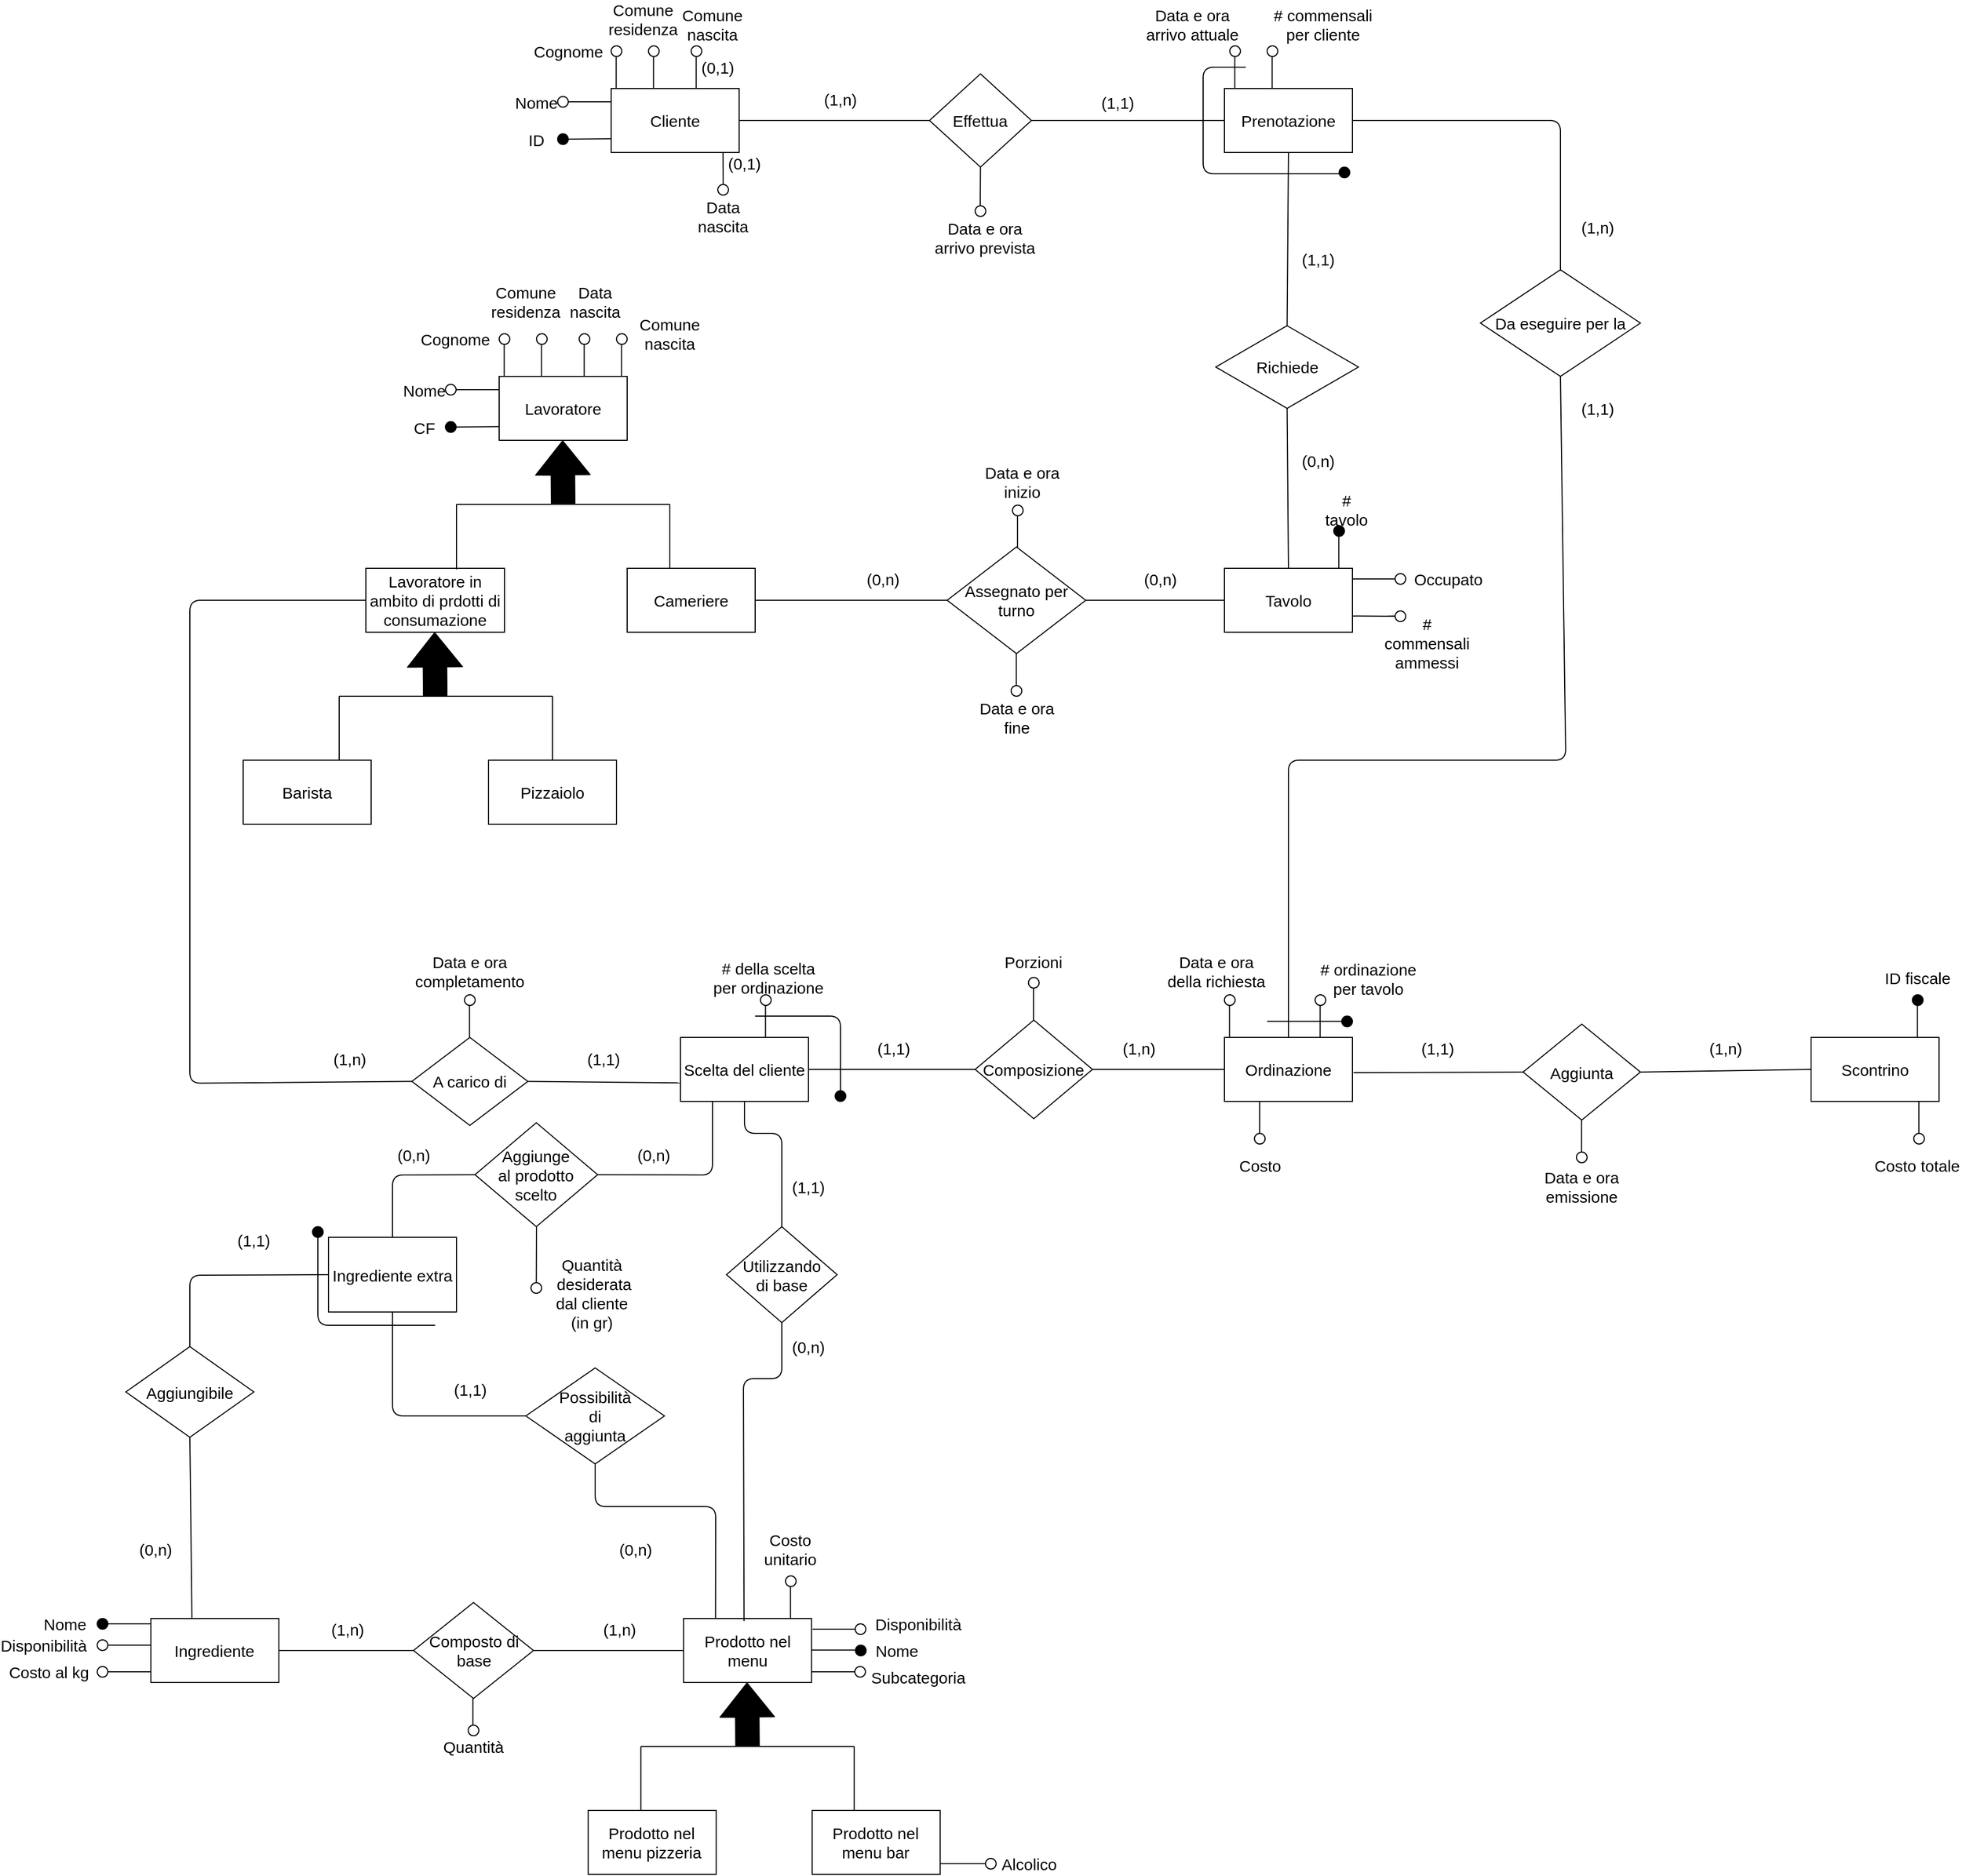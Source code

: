 <mxfile version="14.1.6" type="github">
  <diagram id="R2lEEEUBdFMjLlhIrx00" name="Page-1">
    <mxGraphModel dx="1928" dy="484" grid="1" gridSize="10" guides="1" tooltips="1" connect="1" arrows="1" fold="1" page="1" pageScale="1" pageWidth="850" pageHeight="1100" math="0" shadow="0" extFonts="Permanent Marker^https://fonts.googleapis.com/css?family=Permanent+Marker">
      <root>
        <mxCell id="0" />
        <mxCell id="1" parent="0" />
        <mxCell id="4OlCsBWtwcq7WQwYE5SA-1" value="Cliente" style="rounded=0;whiteSpace=wrap;html=1;fontSize=15;" parent="1" vertex="1">
          <mxGeometry x="25" y="140" width="120" height="60" as="geometry" />
        </mxCell>
        <mxCell id="4OlCsBWtwcq7WQwYE5SA-2" value="Effettua" style="rhombus;whiteSpace=wrap;html=1;fontSize=15;" parent="1" vertex="1">
          <mxGeometry x="323.44" y="126.25" width="95.62" height="87.5" as="geometry" />
        </mxCell>
        <mxCell id="4OlCsBWtwcq7WQwYE5SA-3" value="Prenotazione" style="rounded=0;whiteSpace=wrap;html=1;strokeWidth=1;fontSize=15;" parent="1" vertex="1">
          <mxGeometry x="600" y="140" width="120" height="60" as="geometry" />
        </mxCell>
        <mxCell id="4OlCsBWtwcq7WQwYE5SA-5" value="Richiede" style="rhombus;whiteSpace=wrap;html=1;fontSize=15;" parent="1" vertex="1">
          <mxGeometry x="591.88" y="362.5" width="133.75" height="77.5" as="geometry" />
        </mxCell>
        <mxCell id="4OlCsBWtwcq7WQwYE5SA-6" value="Tavolo" style="rounded=0;whiteSpace=wrap;html=1;fontSize=15;" parent="1" vertex="1">
          <mxGeometry x="600" y="590" width="120" height="60" as="geometry" />
        </mxCell>
        <mxCell id="4OlCsBWtwcq7WQwYE5SA-7" value="Assegnato per turno" style="rhombus;whiteSpace=wrap;html=1;fontSize=15;" parent="1" vertex="1">
          <mxGeometry x="340" y="570" width="130" height="100" as="geometry" />
        </mxCell>
        <mxCell id="4OlCsBWtwcq7WQwYE5SA-8" value="Cameriere" style="rounded=0;whiteSpace=wrap;html=1;fontSize=15;" parent="1" vertex="1">
          <mxGeometry x="40" y="590" width="120" height="60" as="geometry" />
        </mxCell>
        <mxCell id="4OlCsBWtwcq7WQwYE5SA-9" value="Lavoratore" style="rounded=0;whiteSpace=wrap;html=1;fontSize=15;" parent="1" vertex="1">
          <mxGeometry x="-80" y="410" width="120" height="60" as="geometry" />
        </mxCell>
        <mxCell id="4OlCsBWtwcq7WQwYE5SA-10" value="Lavoratore in ambito di prdotti di consumazione" style="rounded=0;whiteSpace=wrap;html=1;fontSize=15;" parent="1" vertex="1">
          <mxGeometry x="-205" y="590" width="130" height="60" as="geometry" />
        </mxCell>
        <mxCell id="4OlCsBWtwcq7WQwYE5SA-11" value="Barista" style="rounded=0;whiteSpace=wrap;html=1;fontSize=15;" parent="1" vertex="1">
          <mxGeometry x="-320" y="770" width="120" height="60" as="geometry" />
        </mxCell>
        <mxCell id="4OlCsBWtwcq7WQwYE5SA-12" value="Pizzaiolo" style="rounded=0;whiteSpace=wrap;html=1;fontSize=15;" parent="1" vertex="1">
          <mxGeometry x="-90" y="770" width="120" height="60" as="geometry" />
        </mxCell>
        <mxCell id="4OlCsBWtwcq7WQwYE5SA-21" value="&lt;div&gt;&lt;br&gt;&lt;/div&gt;" style="endArrow=none;html=1;entryX=0;entryY=0.5;entryDx=0;entryDy=0;exitX=1;exitY=0.5;exitDx=0;exitDy=0;" parent="1" source="4OlCsBWtwcq7WQwYE5SA-1" target="4OlCsBWtwcq7WQwYE5SA-2" edge="1">
          <mxGeometry width="50" height="50" relative="1" as="geometry">
            <mxPoint x="200" y="195" as="sourcePoint" />
            <mxPoint x="250" y="145" as="targetPoint" />
          </mxGeometry>
        </mxCell>
        <mxCell id="4OlCsBWtwcq7WQwYE5SA-22" value="" style="endArrow=none;html=1;entryX=0;entryY=0.5;entryDx=0;entryDy=0;exitX=1;exitY=0.5;exitDx=0;exitDy=0;" parent="1" source="4OlCsBWtwcq7WQwYE5SA-2" target="4OlCsBWtwcq7WQwYE5SA-3" edge="1">
          <mxGeometry width="50" height="50" relative="1" as="geometry">
            <mxPoint x="470" y="195" as="sourcePoint" />
            <mxPoint x="520" y="145" as="targetPoint" />
          </mxGeometry>
        </mxCell>
        <mxCell id="4OlCsBWtwcq7WQwYE5SA-23" value="" style="endArrow=none;html=1;entryX=0.5;entryY=1;entryDx=0;entryDy=0;exitX=0.5;exitY=0;exitDx=0;exitDy=0;" parent="1" source="4OlCsBWtwcq7WQwYE5SA-5" target="4OlCsBWtwcq7WQwYE5SA-3" edge="1">
          <mxGeometry width="50" height="50" relative="1" as="geometry">
            <mxPoint x="635" y="320" as="sourcePoint" />
            <mxPoint x="685" y="270" as="targetPoint" />
          </mxGeometry>
        </mxCell>
        <mxCell id="4OlCsBWtwcq7WQwYE5SA-24" value="" style="endArrow=none;html=1;entryX=0.5;entryY=1;entryDx=0;entryDy=0;exitX=0.5;exitY=0;exitDx=0;exitDy=0;fontSize=15;" parent="1" source="4OlCsBWtwcq7WQwYE5SA-6" target="4OlCsBWtwcq7WQwYE5SA-5" edge="1">
          <mxGeometry width="50" height="50" relative="1" as="geometry">
            <mxPoint x="635" y="530" as="sourcePoint" />
            <mxPoint x="685" y="480" as="targetPoint" />
          </mxGeometry>
        </mxCell>
        <mxCell id="4OlCsBWtwcq7WQwYE5SA-25" value="" style="endArrow=none;html=1;entryX=0;entryY=0.5;entryDx=0;entryDy=0;exitX=1;exitY=0.5;exitDx=0;exitDy=0;" parent="1" source="4OlCsBWtwcq7WQwYE5SA-7" target="4OlCsBWtwcq7WQwYE5SA-6" edge="1">
          <mxGeometry width="50" height="50" relative="1" as="geometry">
            <mxPoint x="450" y="645" as="sourcePoint" />
            <mxPoint x="500" y="595" as="targetPoint" />
          </mxGeometry>
        </mxCell>
        <mxCell id="4OlCsBWtwcq7WQwYE5SA-26" value="" style="endArrow=none;html=1;entryX=0;entryY=0.5;entryDx=0;entryDy=0;exitX=1;exitY=0.5;exitDx=0;exitDy=0;" parent="1" source="4OlCsBWtwcq7WQwYE5SA-8" target="4OlCsBWtwcq7WQwYE5SA-7" edge="1">
          <mxGeometry width="50" height="50" relative="1" as="geometry">
            <mxPoint x="240" y="645" as="sourcePoint" />
            <mxPoint x="290" y="595" as="targetPoint" />
          </mxGeometry>
        </mxCell>
        <mxCell id="4OlCsBWtwcq7WQwYE5SA-27" value="" style="shape=flexArrow;endArrow=classic;html=1;endWidth=28;endSize=10.3;width=22;fillColor=#000000;fontSize=15;" parent="1" edge="1">
          <mxGeometry width="50" height="50" relative="1" as="geometry">
            <mxPoint x="-20" y="530" as="sourcePoint" />
            <mxPoint x="-20.5" y="470" as="targetPoint" />
          </mxGeometry>
        </mxCell>
        <mxCell id="4OlCsBWtwcq7WQwYE5SA-29" value="" style="shape=flexArrow;endArrow=classic;html=1;endWidth=28;endSize=10.3;width=22;fillColor=#000000;fontSize=15;" parent="1" edge="1">
          <mxGeometry width="50" height="50" relative="1" as="geometry">
            <mxPoint x="-140" y="710" as="sourcePoint" />
            <mxPoint x="-140.5" y="650" as="targetPoint" />
            <Array as="points">
              <mxPoint x="-140" y="700" />
            </Array>
          </mxGeometry>
        </mxCell>
        <mxCell id="4OlCsBWtwcq7WQwYE5SA-30" value="" style="endArrow=none;html=1;fillColor=#000000;fontSize=15;" parent="1" edge="1">
          <mxGeometry width="50" height="50" relative="1" as="geometry">
            <mxPoint x="-120" y="530" as="sourcePoint" />
            <mxPoint x="80" y="530" as="targetPoint" />
          </mxGeometry>
        </mxCell>
        <mxCell id="4OlCsBWtwcq7WQwYE5SA-31" value="" style="endArrow=none;html=1;fillColor=#000000;fontSize=15;" parent="1" edge="1">
          <mxGeometry width="50" height="50" relative="1" as="geometry">
            <mxPoint x="-230" y="710" as="sourcePoint" />
            <mxPoint x="-30" y="710" as="targetPoint" />
          </mxGeometry>
        </mxCell>
        <mxCell id="4OlCsBWtwcq7WQwYE5SA-32" value="" style="endArrow=none;html=1;fillColor=#000000;fontSize=15;" parent="1" edge="1">
          <mxGeometry width="50" height="50" relative="1" as="geometry">
            <mxPoint x="-120" y="591" as="sourcePoint" />
            <mxPoint x="-120" y="530" as="targetPoint" />
          </mxGeometry>
        </mxCell>
        <mxCell id="4OlCsBWtwcq7WQwYE5SA-33" value="" style="endArrow=none;html=1;fillColor=#000000;fontSize=15;" parent="1" edge="1">
          <mxGeometry width="50" height="50" relative="1" as="geometry">
            <mxPoint x="80" y="590" as="sourcePoint" />
            <mxPoint x="80" y="530" as="targetPoint" />
          </mxGeometry>
        </mxCell>
        <mxCell id="4OlCsBWtwcq7WQwYE5SA-34" value="" style="endArrow=none;html=1;fillColor=#000000;exitX=0.5;exitY=0;exitDx=0;exitDy=0;fontSize=15;" parent="1" source="4OlCsBWtwcq7WQwYE5SA-12" edge="1">
          <mxGeometry width="50" height="50" relative="1" as="geometry">
            <mxPoint x="-80" y="760" as="sourcePoint" />
            <mxPoint x="-30" y="710" as="targetPoint" />
          </mxGeometry>
        </mxCell>
        <mxCell id="4OlCsBWtwcq7WQwYE5SA-35" value="" style="endArrow=none;html=1;fillColor=#000000;exitX=0.75;exitY=0;exitDx=0;exitDy=0;fontSize=15;" parent="1" source="4OlCsBWtwcq7WQwYE5SA-11" edge="1">
          <mxGeometry width="50" height="50" relative="1" as="geometry">
            <mxPoint x="-280" y="760" as="sourcePoint" />
            <mxPoint x="-230" y="710" as="targetPoint" />
          </mxGeometry>
        </mxCell>
        <mxCell id="4OlCsBWtwcq7WQwYE5SA-36" value="&lt;div&gt;Da eseguire per la&lt;/div&gt;" style="rhombus;whiteSpace=wrap;html=1;fontSize=15;" parent="1" vertex="1">
          <mxGeometry x="840" y="310" width="150" height="100" as="geometry" />
        </mxCell>
        <mxCell id="4OlCsBWtwcq7WQwYE5SA-37" value="Ordinazione" style="rounded=0;whiteSpace=wrap;html=1;strokeWidth=1;fontSize=15;" parent="1" vertex="1">
          <mxGeometry x="600" y="1030" width="120" height="60" as="geometry" />
        </mxCell>
        <mxCell id="4OlCsBWtwcq7WQwYE5SA-39" value="" style="endArrow=none;html=1;fillColor=#000000;entryX=0.5;entryY=1;entryDx=0;entryDy=0;exitX=0.5;exitY=0;exitDx=0;exitDy=0;fontSize=15;" parent="1" source="4OlCsBWtwcq7WQwYE5SA-37" target="4OlCsBWtwcq7WQwYE5SA-36" edge="1">
          <mxGeometry width="50" height="50" relative="1" as="geometry">
            <mxPoint x="637.5" y="950" as="sourcePoint" />
            <mxPoint x="687.5" y="900" as="targetPoint" />
            <Array as="points">
              <mxPoint x="660" y="770" />
              <mxPoint x="920" y="770" />
            </Array>
          </mxGeometry>
        </mxCell>
        <mxCell id="4OlCsBWtwcq7WQwYE5SA-42" value="&lt;div style=&quot;font-size: 15px;&quot;&gt;Aggiunta&lt;/div&gt;" style="rhombus;whiteSpace=wrap;html=1;fontSize=15;" parent="1" vertex="1">
          <mxGeometry x="880" y="1017.5" width="110" height="90" as="geometry" />
        </mxCell>
        <mxCell id="4OlCsBWtwcq7WQwYE5SA-43" value="Scontrino" style="rounded=0;whiteSpace=wrap;html=1;strokeWidth=1;fontSize=15;" parent="1" vertex="1">
          <mxGeometry x="1150" y="1030" width="120" height="60" as="geometry" />
        </mxCell>
        <mxCell id="4OlCsBWtwcq7WQwYE5SA-49" value="" style="endArrow=none;html=1;fillColor=#000000;entryX=0;entryY=0.5;entryDx=0;entryDy=0;fontSize=15;" parent="1" target="4OlCsBWtwcq7WQwYE5SA-42" edge="1">
          <mxGeometry width="50" height="50" relative="1" as="geometry">
            <mxPoint x="721" y="1063" as="sourcePoint" />
            <mxPoint x="770" y="1010" as="targetPoint" />
          </mxGeometry>
        </mxCell>
        <mxCell id="4OlCsBWtwcq7WQwYE5SA-56" value="Scelta del cliente" style="rounded=0;whiteSpace=wrap;html=1;strokeWidth=1;fontSize=15;" parent="1" vertex="1">
          <mxGeometry x="90" y="1030" width="120" height="60" as="geometry" />
        </mxCell>
        <mxCell id="4OlCsBWtwcq7WQwYE5SA-60" value="&lt;div style=&quot;font-size: 15px;&quot;&gt;Composizione&lt;/div&gt;" style="rhombus;whiteSpace=wrap;html=1;fontSize=15;" parent="1" vertex="1">
          <mxGeometry x="366.25" y="1013.75" width="110" height="92.5" as="geometry" />
        </mxCell>
        <mxCell id="4OlCsBWtwcq7WQwYE5SA-64" value="A carico di" style="rhombus;whiteSpace=wrap;html=1;fontSize=15;" parent="1" vertex="1">
          <mxGeometry x="-161.87" y="1030" width="108.75" height="82.5" as="geometry" />
        </mxCell>
        <mxCell id="4OlCsBWtwcq7WQwYE5SA-65" value="" style="endArrow=none;html=1;fillColor=#000000;entryX=0;entryY=0.5;entryDx=0;entryDy=0;exitX=0;exitY=0.5;exitDx=0;exitDy=0;" parent="1" source="4OlCsBWtwcq7WQwYE5SA-64" target="4OlCsBWtwcq7WQwYE5SA-10" edge="1">
          <mxGeometry width="50" height="50" relative="1" as="geometry">
            <mxPoint x="60" y="990" as="sourcePoint" />
            <mxPoint x="110" y="940" as="targetPoint" />
            <Array as="points">
              <mxPoint x="-370" y="1073" />
              <mxPoint x="-370" y="620" />
            </Array>
          </mxGeometry>
        </mxCell>
        <mxCell id="4OlCsBWtwcq7WQwYE5SA-68" value="" style="endArrow=none;html=1;fillColor=#000000;exitX=1;exitY=0.5;exitDx=0;exitDy=0;entryX=0;entryY=0.71;entryDx=0;entryDy=0;entryPerimeter=0;fontSize=15;" parent="1" source="4OlCsBWtwcq7WQwYE5SA-64" target="4OlCsBWtwcq7WQwYE5SA-56" edge="1">
          <mxGeometry width="50" height="50" relative="1" as="geometry">
            <mxPoint x="-30" y="1085" as="sourcePoint" />
            <mxPoint x="90" y="1070" as="targetPoint" />
          </mxGeometry>
        </mxCell>
        <mxCell id="4OlCsBWtwcq7WQwYE5SA-69" value="" style="endArrow=none;html=1;fillColor=#000000;entryX=0;entryY=0.5;entryDx=0;entryDy=0;exitX=1;exitY=0.5;exitDx=0;exitDy=0;" parent="1" source="4OlCsBWtwcq7WQwYE5SA-56" target="4OlCsBWtwcq7WQwYE5SA-60" edge="1">
          <mxGeometry width="50" height="50" relative="1" as="geometry">
            <mxPoint x="270" y="1085" as="sourcePoint" />
            <mxPoint x="320" y="1035" as="targetPoint" />
          </mxGeometry>
        </mxCell>
        <mxCell id="4OlCsBWtwcq7WQwYE5SA-70" value="" style="endArrow=none;html=1;fillColor=#000000;entryX=0;entryY=0.5;entryDx=0;entryDy=0;exitX=1;exitY=0.5;exitDx=0;exitDy=0;" parent="1" source="4OlCsBWtwcq7WQwYE5SA-60" target="4OlCsBWtwcq7WQwYE5SA-37" edge="1">
          <mxGeometry width="50" height="50" relative="1" as="geometry">
            <mxPoint x="490" y="1085" as="sourcePoint" />
            <mxPoint x="540" y="1035" as="targetPoint" />
          </mxGeometry>
        </mxCell>
        <mxCell id="4OlCsBWtwcq7WQwYE5SA-73" value="Utilizzando&lt;br&gt;di base" style="rhombus;whiteSpace=wrap;html=1;fontSize=15;" parent="1" vertex="1">
          <mxGeometry x="133.12" y="1207.5" width="103.75" height="90" as="geometry" />
        </mxCell>
        <mxCell id="4OlCsBWtwcq7WQwYE5SA-74" value="Prodotto nel menu" style="rounded=0;whiteSpace=wrap;html=1;fontSize=15;" parent="1" vertex="1">
          <mxGeometry x="92.85" y="1575" width="120" height="60" as="geometry" />
        </mxCell>
        <mxCell id="4OlCsBWtwcq7WQwYE5SA-75" value="" style="shape=flexArrow;endArrow=classic;html=1;endWidth=28;endSize=10.3;width=22;fillColor=#000000;fontSize=15;" parent="1" edge="1">
          <mxGeometry width="50" height="50" relative="1" as="geometry">
            <mxPoint x="152.85" y="1695" as="sourcePoint" />
            <mxPoint x="152.35" y="1635" as="targetPoint" />
          </mxGeometry>
        </mxCell>
        <mxCell id="4OlCsBWtwcq7WQwYE5SA-76" value="" style="endArrow=none;html=1;fillColor=#000000;fontSize=15;" parent="1" edge="1">
          <mxGeometry width="50" height="50" relative="1" as="geometry">
            <mxPoint x="52.85" y="1695" as="sourcePoint" />
            <mxPoint x="252.85" y="1695" as="targetPoint" />
          </mxGeometry>
        </mxCell>
        <mxCell id="4OlCsBWtwcq7WQwYE5SA-77" value="" style="endArrow=none;html=1;fillColor=#000000;fontSize=15;" parent="1" edge="1">
          <mxGeometry width="50" height="50" relative="1" as="geometry">
            <mxPoint x="52.85" y="1756" as="sourcePoint" />
            <mxPoint x="52.85" y="1695" as="targetPoint" />
          </mxGeometry>
        </mxCell>
        <mxCell id="4OlCsBWtwcq7WQwYE5SA-78" value="" style="endArrow=none;html=1;fillColor=#000000;fontSize=15;" parent="1" edge="1">
          <mxGeometry width="50" height="50" relative="1" as="geometry">
            <mxPoint x="252.85" y="1755" as="sourcePoint" />
            <mxPoint x="252.85" y="1695" as="targetPoint" />
          </mxGeometry>
        </mxCell>
        <mxCell id="4OlCsBWtwcq7WQwYE5SA-79" value="Prodotto nel menu pizzeria" style="rounded=0;whiteSpace=wrap;html=1;fontSize=15;" parent="1" vertex="1">
          <mxGeometry x="3.44" y="1755" width="120" height="60" as="geometry" />
        </mxCell>
        <mxCell id="4OlCsBWtwcq7WQwYE5SA-80" value="Prodotto nel menu bar" style="rounded=0;whiteSpace=wrap;html=1;fontSize=15;" parent="1" vertex="1">
          <mxGeometry x="213.44" y="1755" width="120" height="60" as="geometry" />
        </mxCell>
        <mxCell id="4OlCsBWtwcq7WQwYE5SA-82" value="" style="endArrow=none;html=1;fillColor=#000000;entryX=0.5;entryY=1;entryDx=0;entryDy=0;exitX=0.5;exitY=0;exitDx=0;exitDy=0;fontSize=15;" parent="1" source="4OlCsBWtwcq7WQwYE5SA-73" target="4OlCsBWtwcq7WQwYE5SA-56" edge="1">
          <mxGeometry width="50" height="50" relative="1" as="geometry">
            <mxPoint x="125" y="1190" as="sourcePoint" />
            <mxPoint x="175" y="1140" as="targetPoint" />
            <Array as="points">
              <mxPoint x="185" y="1120" />
              <mxPoint x="150" y="1120" />
            </Array>
          </mxGeometry>
        </mxCell>
        <mxCell id="4OlCsBWtwcq7WQwYE5SA-83" value="" style="endArrow=none;html=1;fillColor=#000000;entryX=0.5;entryY=1;entryDx=0;entryDy=0;exitX=0.473;exitY=0.04;exitDx=0;exitDy=0;exitPerimeter=0;" parent="1" source="4OlCsBWtwcq7WQwYE5SA-74" target="4OlCsBWtwcq7WQwYE5SA-73" edge="1">
          <mxGeometry width="50" height="50" relative="1" as="geometry">
            <mxPoint x="125" y="1370" as="sourcePoint" />
            <mxPoint x="175" y="1320" as="targetPoint" />
            <Array as="points">
              <mxPoint x="149" y="1350" />
              <mxPoint x="185" y="1350" />
            </Array>
          </mxGeometry>
        </mxCell>
        <mxCell id="4OlCsBWtwcq7WQwYE5SA-84" value="Ingrediente" style="rounded=0;whiteSpace=wrap;html=1;fontSize=15;" parent="1" vertex="1">
          <mxGeometry x="-406.56" y="1575" width="120" height="60" as="geometry" />
        </mxCell>
        <mxCell id="4OlCsBWtwcq7WQwYE5SA-85" value="&lt;div style=&quot;font-size: 15px;&quot;&gt;Composto di base&lt;br style=&quot;font-size: 15px;&quot;&gt;&lt;/div&gt;" style="rhombus;whiteSpace=wrap;html=1;fontSize=15;" parent="1" vertex="1">
          <mxGeometry x="-160.3" y="1560" width="112.5" height="90" as="geometry" />
        </mxCell>
        <mxCell id="4OlCsBWtwcq7WQwYE5SA-87" value="Aggiungibile" style="rhombus;whiteSpace=wrap;html=1;fontSize=15;" parent="1" vertex="1">
          <mxGeometry x="-430" y="1320" width="120" height="85" as="geometry" />
        </mxCell>
        <mxCell id="4OlCsBWtwcq7WQwYE5SA-92" value="" style="endArrow=none;html=1;fillColor=#000000;entryX=0;entryY=0.5;entryDx=0;entryDy=0;exitX=1;exitY=0.5;exitDx=0;exitDy=0;fontSize=15;" parent="1" source="4OlCsBWtwcq7WQwYE5SA-84" target="4OlCsBWtwcq7WQwYE5SA-85" edge="1">
          <mxGeometry width="50" height="50" relative="1" as="geometry">
            <mxPoint x="-236.56" y="1635" as="sourcePoint" />
            <mxPoint x="-186.56" y="1585" as="targetPoint" />
          </mxGeometry>
        </mxCell>
        <mxCell id="4OlCsBWtwcq7WQwYE5SA-93" value="" style="endArrow=none;html=1;fillColor=#000000;entryX=0;entryY=0.5;entryDx=0;entryDy=0;exitX=1;exitY=0.5;exitDx=0;exitDy=0;fontSize=15;" parent="1" source="4OlCsBWtwcq7WQwYE5SA-85" target="4OlCsBWtwcq7WQwYE5SA-74" edge="1">
          <mxGeometry width="50" height="50" relative="1" as="geometry">
            <mxPoint x="-26.56" y="1630" as="sourcePoint" />
            <mxPoint x="23.44" y="1580" as="targetPoint" />
          </mxGeometry>
        </mxCell>
        <mxCell id="4OlCsBWtwcq7WQwYE5SA-94" value="" style="endArrow=none;html=1;fillColor=#000000;fontSize=15;" parent="1" edge="1">
          <mxGeometry width="50" height="50" relative="1" as="geometry">
            <mxPoint x="29.71" y="140" as="sourcePoint" />
            <mxPoint x="29.71" y="110" as="targetPoint" />
          </mxGeometry>
        </mxCell>
        <mxCell id="4OlCsBWtwcq7WQwYE5SA-95" value="" style="ellipse;whiteSpace=wrap;html=1;aspect=fixed;fontSize=15;" parent="1" vertex="1">
          <mxGeometry x="25" y="100" width="10" height="10" as="geometry" />
        </mxCell>
        <mxCell id="4OlCsBWtwcq7WQwYE5SA-96" value="&lt;div style=&quot;font-size: 15px;&quot;&gt;Cognome&lt;/div&gt;" style="text;html=1;strokeColor=none;fillColor=none;align=center;verticalAlign=middle;whiteSpace=wrap;rounded=0;fontSize=15;" parent="1" vertex="1">
          <mxGeometry x="-35" y="95" width="40" height="20" as="geometry" />
        </mxCell>
        <mxCell id="4OlCsBWtwcq7WQwYE5SA-99" value="" style="endArrow=none;html=1;fillColor=#000000;fontSize=15;" parent="1" edge="1">
          <mxGeometry width="50" height="50" relative="1" as="geometry">
            <mxPoint x="64.71" y="140" as="sourcePoint" />
            <mxPoint x="64.71" y="110" as="targetPoint" />
          </mxGeometry>
        </mxCell>
        <mxCell id="4OlCsBWtwcq7WQwYE5SA-100" value="" style="ellipse;whiteSpace=wrap;html=1;aspect=fixed;fontSize=15;" parent="1" vertex="1">
          <mxGeometry x="60" y="100" width="10" height="10" as="geometry" />
        </mxCell>
        <mxCell id="4OlCsBWtwcq7WQwYE5SA-101" value="Comune residenza" style="text;html=1;strokeColor=none;fillColor=none;align=center;verticalAlign=middle;whiteSpace=wrap;rounded=0;fontSize=15;" parent="1" vertex="1">
          <mxGeometry x="35" y="65" width="40" height="20" as="geometry" />
        </mxCell>
        <mxCell id="4OlCsBWtwcq7WQwYE5SA-111" value="" style="endArrow=none;html=1;fillColor=#000000;fontSize=15;" parent="1" edge="1">
          <mxGeometry width="50" height="50" relative="1" as="geometry">
            <mxPoint x="104.71" y="140" as="sourcePoint" />
            <mxPoint x="104.71" y="110" as="targetPoint" />
          </mxGeometry>
        </mxCell>
        <mxCell id="4OlCsBWtwcq7WQwYE5SA-112" value="" style="ellipse;whiteSpace=wrap;html=1;aspect=fixed;fontSize=15;" parent="1" vertex="1">
          <mxGeometry x="100" y="100" width="10" height="10" as="geometry" />
        </mxCell>
        <mxCell id="4OlCsBWtwcq7WQwYE5SA-113" value="Comune nascita" style="text;html=1;strokeColor=none;fillColor=none;align=center;verticalAlign=middle;whiteSpace=wrap;rounded=0;fontSize=15;" parent="1" vertex="1">
          <mxGeometry x="100" y="75" width="40" height="10" as="geometry" />
        </mxCell>
        <mxCell id="4OlCsBWtwcq7WQwYE5SA-114" value="" style="endArrow=none;html=1;fillColor=#000000;fontSize=15;" parent="1" edge="1">
          <mxGeometry width="50" height="50" relative="1" as="geometry">
            <mxPoint x="129.86" y="200" as="sourcePoint" />
            <mxPoint x="130" y="230" as="targetPoint" />
            <Array as="points" />
          </mxGeometry>
        </mxCell>
        <mxCell id="4OlCsBWtwcq7WQwYE5SA-115" value="" style="ellipse;whiteSpace=wrap;html=1;aspect=fixed;fontSize=15;" parent="1" vertex="1">
          <mxGeometry x="125" y="230" width="10" height="10" as="geometry" />
        </mxCell>
        <mxCell id="4OlCsBWtwcq7WQwYE5SA-116" value="Data nascita" style="text;html=1;strokeColor=none;fillColor=none;align=center;verticalAlign=middle;whiteSpace=wrap;rounded=0;fontSize=15;" parent="1" vertex="1">
          <mxGeometry x="110" y="250" width="40" height="20" as="geometry" />
        </mxCell>
        <mxCell id="4OlCsBWtwcq7WQwYE5SA-117" value="" style="endArrow=none;html=1;fillColor=#000000;entryX=1;entryY=0.5;entryDx=0;entryDy=0;exitX=0.003;exitY=0.828;exitDx=0;exitDy=0;exitPerimeter=0;fontSize=15;" parent="1" target="4OlCsBWtwcq7WQwYE5SA-121" edge="1">
          <mxGeometry width="50" height="50" relative="1" as="geometry">
            <mxPoint x="-80.0" y="457.18" as="sourcePoint" />
            <mxPoint x="-105.36" y="442.5" as="targetPoint" />
          </mxGeometry>
        </mxCell>
        <mxCell id="4OlCsBWtwcq7WQwYE5SA-118" value="" style="ellipse;whiteSpace=wrap;html=1;aspect=fixed;direction=east;fontSize=15;" parent="1" vertex="1">
          <mxGeometry x="-130.36" y="417.5" width="10" height="10" as="geometry" />
        </mxCell>
        <mxCell id="4OlCsBWtwcq7WQwYE5SA-119" value="CF" style="text;html=1;strokeColor=none;fillColor=none;align=center;verticalAlign=middle;whiteSpace=wrap;rounded=0;direction=east;fontSize=15;" parent="1" vertex="1">
          <mxGeometry x="-170.36" y="447.5" width="40" height="20" as="geometry" />
        </mxCell>
        <mxCell id="4OlCsBWtwcq7WQwYE5SA-120" value="" style="endArrow=none;html=1;fillColor=#000000;entryX=1;entryY=0.5;entryDx=0;entryDy=0;exitX=0;exitY=0.25;exitDx=0;exitDy=0;fontSize=15;" parent="1" target="4OlCsBWtwcq7WQwYE5SA-118" edge="1">
          <mxGeometry width="50" height="50" relative="1" as="geometry">
            <mxPoint x="-80.36" y="422.5" as="sourcePoint" />
            <mxPoint x="-105.36" y="407.5" as="targetPoint" />
          </mxGeometry>
        </mxCell>
        <mxCell id="4OlCsBWtwcq7WQwYE5SA-121" value="" style="ellipse;whiteSpace=wrap;html=1;aspect=fixed;direction=east;fillColor=#000000;fontSize=15;" parent="1" vertex="1">
          <mxGeometry x="-130.36" y="452.5" width="10" height="10" as="geometry" />
        </mxCell>
        <mxCell id="4OlCsBWtwcq7WQwYE5SA-122" value="Nome" style="text;html=1;strokeColor=none;fillColor=none;align=center;verticalAlign=middle;whiteSpace=wrap;rounded=0;direction=east;fontSize=15;" parent="1" vertex="1">
          <mxGeometry x="-170.36" y="412.5" width="40" height="20" as="geometry" />
        </mxCell>
        <mxCell id="4OlCsBWtwcq7WQwYE5SA-130" value="" style="endArrow=none;html=1;fillColor=#000000;fontSize=15;" parent="1" edge="1">
          <mxGeometry width="50" height="50" relative="1" as="geometry">
            <mxPoint x="609.71" y="140" as="sourcePoint" />
            <mxPoint x="609.71" y="110" as="targetPoint" />
          </mxGeometry>
        </mxCell>
        <mxCell id="4OlCsBWtwcq7WQwYE5SA-131" value="" style="ellipse;whiteSpace=wrap;html=1;aspect=fixed;fontSize=15;" parent="1" vertex="1">
          <mxGeometry x="605" y="100" width="10" height="10" as="geometry" />
        </mxCell>
        <mxCell id="4OlCsBWtwcq7WQwYE5SA-132" value="# commensali per cliente" style="text;html=1;strokeColor=none;fillColor=none;align=center;verticalAlign=middle;whiteSpace=wrap;rounded=0;fontSize=15;" parent="1" vertex="1">
          <mxGeometry x="640" y="70" width="105" height="20" as="geometry" />
        </mxCell>
        <mxCell id="4OlCsBWtwcq7WQwYE5SA-133" value="" style="endArrow=none;html=1;fillColor=#000000;fontSize=15;" parent="1" edge="1">
          <mxGeometry width="50" height="50" relative="1" as="geometry">
            <mxPoint x="644.71" y="140" as="sourcePoint" />
            <mxPoint x="644.71" y="110" as="targetPoint" />
          </mxGeometry>
        </mxCell>
        <mxCell id="4OlCsBWtwcq7WQwYE5SA-134" value="" style="ellipse;whiteSpace=wrap;html=1;aspect=fixed;fontSize=15;" parent="1" vertex="1">
          <mxGeometry x="640" y="100" width="10" height="10" as="geometry" />
        </mxCell>
        <mxCell id="4OlCsBWtwcq7WQwYE5SA-135" value="Data e ora arrivo attuale" style="text;html=1;strokeColor=none;fillColor=none;align=center;verticalAlign=middle;whiteSpace=wrap;rounded=0;fontSize=15;" parent="1" vertex="1">
          <mxGeometry x="520" y="70" width="100" height="20" as="geometry" />
        </mxCell>
        <mxCell id="4OlCsBWtwcq7WQwYE5SA-136" value="" style="endArrow=none;html=1;fillColor=#000000;fontSize=15;" parent="1" edge="1">
          <mxGeometry width="50" height="50" relative="1" as="geometry">
            <mxPoint x="405.96" y="570.75" as="sourcePoint" />
            <mxPoint x="405.96" y="540.75" as="targetPoint" />
          </mxGeometry>
        </mxCell>
        <mxCell id="4OlCsBWtwcq7WQwYE5SA-137" value="" style="ellipse;whiteSpace=wrap;html=1;aspect=fixed;fontSize=15;" parent="1" vertex="1">
          <mxGeometry x="401.25" y="530.75" width="10" height="10" as="geometry" />
        </mxCell>
        <mxCell id="4OlCsBWtwcq7WQwYE5SA-138" value="Data e ora inizio" style="text;html=1;strokeColor=none;fillColor=none;align=center;verticalAlign=middle;whiteSpace=wrap;rounded=0;fontSize=15;" parent="1" vertex="1">
          <mxGeometry x="363.75" y="499.25" width="92.5" height="20" as="geometry" />
        </mxCell>
        <mxCell id="4OlCsBWtwcq7WQwYE5SA-145" value="" style="endArrow=none;html=1;fillColor=#000000;fontSize=15;" parent="1" edge="1">
          <mxGeometry width="50" height="50" relative="1" as="geometry">
            <mxPoint x="-75.29" y="410" as="sourcePoint" />
            <mxPoint x="-75.29" y="380" as="targetPoint" />
          </mxGeometry>
        </mxCell>
        <mxCell id="4OlCsBWtwcq7WQwYE5SA-146" value="" style="ellipse;whiteSpace=wrap;html=1;aspect=fixed;fontSize=15;" parent="1" vertex="1">
          <mxGeometry x="-80" y="370" width="10" height="10" as="geometry" />
        </mxCell>
        <mxCell id="4OlCsBWtwcq7WQwYE5SA-147" value="Cognome" style="text;html=1;strokeColor=none;fillColor=none;align=center;verticalAlign=middle;whiteSpace=wrap;rounded=0;fontSize=15;" parent="1" vertex="1">
          <mxGeometry x="-141.25" y="365" width="40" height="20" as="geometry" />
        </mxCell>
        <mxCell id="4OlCsBWtwcq7WQwYE5SA-148" value="" style="endArrow=none;html=1;fillColor=#000000;fontSize=15;" parent="1" edge="1">
          <mxGeometry width="50" height="50" relative="1" as="geometry">
            <mxPoint x="-40.29" y="410" as="sourcePoint" />
            <mxPoint x="-40.29" y="380" as="targetPoint" />
          </mxGeometry>
        </mxCell>
        <mxCell id="4OlCsBWtwcq7WQwYE5SA-149" value="" style="ellipse;whiteSpace=wrap;html=1;aspect=fixed;fontSize=15;" parent="1" vertex="1">
          <mxGeometry x="-45" y="370" width="10" height="10" as="geometry" />
        </mxCell>
        <mxCell id="4OlCsBWtwcq7WQwYE5SA-150" value="Comune residenza" style="text;html=1;strokeColor=none;fillColor=none;align=center;verticalAlign=middle;whiteSpace=wrap;rounded=0;fontSize=15;" parent="1" vertex="1">
          <mxGeometry x="-75" y="330" width="40" height="20" as="geometry" />
        </mxCell>
        <mxCell id="4OlCsBWtwcq7WQwYE5SA-151" value="" style="endArrow=none;html=1;fillColor=#000000;fontSize=15;" parent="1" edge="1">
          <mxGeometry width="50" height="50" relative="1" as="geometry">
            <mxPoint x="-0.29" y="410" as="sourcePoint" />
            <mxPoint x="-0.29" y="380" as="targetPoint" />
          </mxGeometry>
        </mxCell>
        <mxCell id="4OlCsBWtwcq7WQwYE5SA-152" value="" style="ellipse;whiteSpace=wrap;html=1;aspect=fixed;fontSize=15;" parent="1" vertex="1">
          <mxGeometry x="-5" y="370" width="10" height="10" as="geometry" />
        </mxCell>
        <mxCell id="4OlCsBWtwcq7WQwYE5SA-153" value="Data nascita" style="text;html=1;strokeColor=none;fillColor=none;align=center;verticalAlign=middle;whiteSpace=wrap;rounded=0;fontSize=15;" parent="1" vertex="1">
          <mxGeometry x="-10" y="330" width="40" height="20" as="geometry" />
        </mxCell>
        <mxCell id="4OlCsBWtwcq7WQwYE5SA-154" value="" style="endArrow=none;html=1;fillColor=#000000;fontSize=15;" parent="1" edge="1">
          <mxGeometry width="50" height="50" relative="1" as="geometry">
            <mxPoint x="34.71" y="410" as="sourcePoint" />
            <mxPoint x="34.71" y="380" as="targetPoint" />
          </mxGeometry>
        </mxCell>
        <mxCell id="4OlCsBWtwcq7WQwYE5SA-155" value="" style="ellipse;whiteSpace=wrap;html=1;aspect=fixed;fontSize=15;" parent="1" vertex="1">
          <mxGeometry x="30" y="370" width="10" height="10" as="geometry" />
        </mxCell>
        <mxCell id="4OlCsBWtwcq7WQwYE5SA-156" value="Comune nascita" style="text;html=1;strokeColor=none;fillColor=none;align=center;verticalAlign=middle;whiteSpace=wrap;rounded=0;fontSize=15;" parent="1" vertex="1">
          <mxGeometry x="60" y="360" width="40" height="20" as="geometry" />
        </mxCell>
        <mxCell id="4OlCsBWtwcq7WQwYE5SA-160" value="" style="endArrow=none;html=1;fillColor=#000000;fontSize=15;" parent="1" edge="1">
          <mxGeometry width="50" height="50" relative="1" as="geometry">
            <mxPoint x="-104.64" y="1680" as="sourcePoint" />
            <mxPoint x="-104.64" y="1650" as="targetPoint" />
          </mxGeometry>
        </mxCell>
        <mxCell id="4OlCsBWtwcq7WQwYE5SA-161" value="" style="ellipse;whiteSpace=wrap;html=1;aspect=fixed;fontSize=15;" parent="1" vertex="1">
          <mxGeometry x="-109.06" y="1675" width="10" height="10" as="geometry" />
        </mxCell>
        <mxCell id="4OlCsBWtwcq7WQwYE5SA-162" value="&lt;div style=&quot;font-size: 15px;&quot;&gt;Quantità&lt;/div&gt;" style="text;html=1;strokeColor=none;fillColor=none;align=center;verticalAlign=middle;whiteSpace=wrap;rounded=0;fontSize=15;" parent="1" vertex="1">
          <mxGeometry x="-124.05" y="1685" width="40" height="20" as="geometry" />
        </mxCell>
        <mxCell id="4OlCsBWtwcq7WQwYE5SA-163" value="" style="endArrow=none;html=1;fillColor=#000000;entryX=1;entryY=0.5;entryDx=0;entryDy=0;exitX=0.003;exitY=0.828;exitDx=0;exitDy=0;exitPerimeter=0;fontSize=15;" parent="1" target="4OlCsBWtwcq7WQwYE5SA-167" edge="1">
          <mxGeometry width="50" height="50" relative="1" as="geometry">
            <mxPoint x="25.18" y="187.18" as="sourcePoint" />
            <mxPoint x="-0.18" y="172.5" as="targetPoint" />
          </mxGeometry>
        </mxCell>
        <mxCell id="4OlCsBWtwcq7WQwYE5SA-164" value="" style="ellipse;whiteSpace=wrap;html=1;aspect=fixed;direction=east;fontSize=15;" parent="1" vertex="1">
          <mxGeometry x="-25.18" y="147.5" width="10" height="10" as="geometry" />
        </mxCell>
        <mxCell id="4OlCsBWtwcq7WQwYE5SA-165" value="ID" style="text;html=1;strokeColor=none;fillColor=none;align=center;verticalAlign=middle;whiteSpace=wrap;rounded=0;direction=east;fontSize=15;" parent="1" vertex="1">
          <mxGeometry x="-65.18" y="177.5" width="40" height="20" as="geometry" />
        </mxCell>
        <mxCell id="4OlCsBWtwcq7WQwYE5SA-166" value="" style="endArrow=none;html=1;fillColor=#000000;entryX=1;entryY=0.5;entryDx=0;entryDy=0;exitX=0;exitY=0.25;exitDx=0;exitDy=0;fontSize=15;" parent="1" target="4OlCsBWtwcq7WQwYE5SA-164" edge="1">
          <mxGeometry width="50" height="50" relative="1" as="geometry">
            <mxPoint x="24.82" y="152.5" as="sourcePoint" />
            <mxPoint x="-0.18" y="137.5" as="targetPoint" />
          </mxGeometry>
        </mxCell>
        <mxCell id="4OlCsBWtwcq7WQwYE5SA-167" value="" style="ellipse;whiteSpace=wrap;html=1;aspect=fixed;direction=east;fillColor=#000000;fontSize=15;" parent="1" vertex="1">
          <mxGeometry x="-25.18" y="182.5" width="10" height="10" as="geometry" />
        </mxCell>
        <mxCell id="4OlCsBWtwcq7WQwYE5SA-168" value="Nome" style="text;html=1;strokeColor=none;fillColor=none;align=center;verticalAlign=middle;whiteSpace=wrap;rounded=0;direction=east;fontSize=15;" parent="1" vertex="1">
          <mxGeometry x="-65.18" y="142.5" width="40" height="20" as="geometry" />
        </mxCell>
        <mxCell id="4OlCsBWtwcq7WQwYE5SA-175" value="" style="endArrow=none;html=1;fillColor=#000000;fontSize=15;" parent="1" source="4OlCsBWtwcq7WQwYE5SA-176" edge="1">
          <mxGeometry width="50" height="50" relative="1" as="geometry">
            <mxPoint x="720" y="600" as="sourcePoint" />
            <mxPoint x="770" y="600" as="targetPoint" />
          </mxGeometry>
        </mxCell>
        <mxCell id="4OlCsBWtwcq7WQwYE5SA-177" value="" style="endArrow=none;html=1;fillColor=#000000;fontSize=15;" parent="1" source="4OlCsBWtwcq7WQwYE5SA-178" edge="1">
          <mxGeometry width="50" height="50" relative="1" as="geometry">
            <mxPoint x="720" y="634.8" as="sourcePoint" />
            <mxPoint x="770" y="634.8" as="targetPoint" />
            <Array as="points">
              <mxPoint x="750" y="634.8" />
            </Array>
          </mxGeometry>
        </mxCell>
        <mxCell id="4OlCsBWtwcq7WQwYE5SA-179" value="" style="endArrow=none;html=1;fillColor=#000000;fontSize=15;" parent="1" edge="1">
          <mxGeometry width="50" height="50" relative="1" as="geometry">
            <mxPoint x="707.21" y="590" as="sourcePoint" />
            <mxPoint x="707.21" y="560" as="targetPoint" />
          </mxGeometry>
        </mxCell>
        <mxCell id="4OlCsBWtwcq7WQwYE5SA-180" value="" style="ellipse;whiteSpace=wrap;html=1;aspect=fixed;fillColor=#000000;fontSize=15;" parent="1" vertex="1">
          <mxGeometry x="702.5" y="550" width="10" height="10" as="geometry" />
        </mxCell>
        <mxCell id="4OlCsBWtwcq7WQwYE5SA-181" value="&lt;div style=&quot;font-size: 15px;&quot;&gt;# tavolo&lt;/div&gt;" style="text;html=1;strokeColor=none;fillColor=none;align=center;verticalAlign=middle;whiteSpace=wrap;rounded=0;fontSize=15;" parent="1" vertex="1">
          <mxGeometry x="687.5" y="525" width="52.5" height="20" as="geometry" />
        </mxCell>
        <mxCell id="4OlCsBWtwcq7WQwYE5SA-182" value="Occupato" style="text;html=1;strokeColor=none;fillColor=none;align=center;verticalAlign=middle;whiteSpace=wrap;rounded=0;fontSize=15;" parent="1" vertex="1">
          <mxGeometry x="790" y="590" width="40" height="20" as="geometry" />
        </mxCell>
        <mxCell id="4OlCsBWtwcq7WQwYE5SA-183" value="# commensali ammessi" style="text;html=1;strokeColor=none;fillColor=none;align=center;verticalAlign=middle;whiteSpace=wrap;rounded=0;fontSize=15;" parent="1" vertex="1">
          <mxGeometry x="770" y="650" width="40" height="20" as="geometry" />
        </mxCell>
        <mxCell id="4OlCsBWtwcq7WQwYE5SA-190" value="" style="endArrow=none;html=1;fillColor=#000000;fontSize=15;" parent="1" edge="1">
          <mxGeometry width="50" height="50" relative="1" as="geometry">
            <mxPoint x="-107.79" y="1030" as="sourcePoint" />
            <mxPoint x="-107.79" y="1000" as="targetPoint" />
          </mxGeometry>
        </mxCell>
        <mxCell id="4OlCsBWtwcq7WQwYE5SA-191" value="" style="ellipse;whiteSpace=wrap;html=1;aspect=fixed;fontSize=15;" parent="1" vertex="1">
          <mxGeometry x="-112.5" y="990" width="10" height="10" as="geometry" />
        </mxCell>
        <mxCell id="4OlCsBWtwcq7WQwYE5SA-192" value="Data e ora completamento" style="text;html=1;strokeColor=none;fillColor=none;align=center;verticalAlign=middle;whiteSpace=wrap;rounded=0;fontSize=15;" parent="1" vertex="1">
          <mxGeometry x="-178.12" y="957.5" width="141.25" height="20" as="geometry" />
        </mxCell>
        <mxCell id="4OlCsBWtwcq7WQwYE5SA-193" value="" style="endArrow=none;html=1;fillColor=#000000;fontSize=15;" parent="1" edge="1">
          <mxGeometry width="50" height="50" relative="1" as="geometry">
            <mxPoint x="420.96" y="1013.75" as="sourcePoint" />
            <mxPoint x="420.96" y="983.75" as="targetPoint" />
          </mxGeometry>
        </mxCell>
        <mxCell id="4OlCsBWtwcq7WQwYE5SA-194" value="" style="ellipse;whiteSpace=wrap;html=1;aspect=fixed;fontSize=15;" parent="1" vertex="1">
          <mxGeometry x="416.25" y="973.75" width="10" height="10" as="geometry" />
        </mxCell>
        <mxCell id="4OlCsBWtwcq7WQwYE5SA-195" value="Porzioni" style="text;html=1;strokeColor=none;fillColor=none;align=center;verticalAlign=middle;whiteSpace=wrap;rounded=0;fontSize=15;" parent="1" vertex="1">
          <mxGeometry x="401.25" y="948.75" width="40" height="20" as="geometry" />
        </mxCell>
        <mxCell id="4OlCsBWtwcq7WQwYE5SA-196" value="" style="endArrow=none;html=1;fillColor=#000000;fontSize=15;" parent="1" edge="1">
          <mxGeometry width="50" height="50" relative="1" as="geometry">
            <mxPoint x="263.44" y="1610" as="sourcePoint" />
            <mxPoint x="262.85" y="1610" as="targetPoint" />
          </mxGeometry>
        </mxCell>
        <mxCell id="4OlCsBWtwcq7WQwYE5SA-198" value="Nome" style="text;html=1;strokeColor=none;fillColor=none;align=center;verticalAlign=middle;whiteSpace=wrap;rounded=0;fontSize=15;" parent="1" vertex="1">
          <mxGeometry x="273.44" y="1595" width="40" height="20" as="geometry" />
        </mxCell>
        <mxCell id="4OlCsBWtwcq7WQwYE5SA-199" value="" style="endArrow=none;html=1;fillColor=#000000;fontSize=15;" parent="1" source="4OlCsBWtwcq7WQwYE5SA-200" edge="1">
          <mxGeometry width="50" height="50" relative="1" as="geometry">
            <mxPoint x="333.44" y="1805" as="sourcePoint" />
            <mxPoint x="383.44" y="1805" as="targetPoint" />
          </mxGeometry>
        </mxCell>
        <mxCell id="4OlCsBWtwcq7WQwYE5SA-201" value="Alcolico" style="text;html=1;strokeColor=none;fillColor=none;align=center;verticalAlign=middle;whiteSpace=wrap;rounded=0;fontSize=15;" parent="1" vertex="1">
          <mxGeometry x="396.57" y="1795" width="40" height="20" as="geometry" />
        </mxCell>
        <mxCell id="4OlCsBWtwcq7WQwYE5SA-200" value="" style="ellipse;whiteSpace=wrap;html=1;aspect=fixed;fontSize=15;" parent="1" vertex="1">
          <mxGeometry x="375.94" y="1800" width="10" height="10" as="geometry" />
        </mxCell>
        <mxCell id="4OlCsBWtwcq7WQwYE5SA-208" value="" style="endArrow=none;html=1;fillColor=#000000;fontSize=15;" parent="1" target="4OlCsBWtwcq7WQwYE5SA-200" edge="1">
          <mxGeometry width="50" height="50" relative="1" as="geometry">
            <mxPoint x="333.44" y="1805" as="sourcePoint" />
            <mxPoint x="383.44" y="1805" as="targetPoint" />
          </mxGeometry>
        </mxCell>
        <mxCell id="4OlCsBWtwcq7WQwYE5SA-197" value="" style="ellipse;whiteSpace=wrap;html=1;aspect=fixed;fillColor=#000000;fontSize=15;" parent="1" vertex="1">
          <mxGeometry x="254.03" y="1600" width="10" height="10" as="geometry" />
        </mxCell>
        <mxCell id="4OlCsBWtwcq7WQwYE5SA-209" value="" style="endArrow=none;html=1;fillColor=#000000;fontSize=15;" parent="1" edge="1">
          <mxGeometry width="50" height="50" relative="1" as="geometry">
            <mxPoint x="212.85" y="1604.58" as="sourcePoint" />
            <mxPoint x="253.44" y="1604.58" as="targetPoint" />
          </mxGeometry>
        </mxCell>
        <mxCell id="4OlCsBWtwcq7WQwYE5SA-176" value="" style="ellipse;whiteSpace=wrap;html=1;aspect=fixed;fontSize=15;" parent="1" vertex="1">
          <mxGeometry x="760" y="595" width="10" height="10" as="geometry" />
        </mxCell>
        <mxCell id="4OlCsBWtwcq7WQwYE5SA-210" value="" style="endArrow=none;html=1;fillColor=#000000;fontSize=15;" parent="1" target="4OlCsBWtwcq7WQwYE5SA-176" edge="1">
          <mxGeometry width="50" height="50" relative="1" as="geometry">
            <mxPoint x="720" y="600" as="sourcePoint" />
            <mxPoint x="770" y="600" as="targetPoint" />
          </mxGeometry>
        </mxCell>
        <mxCell id="4OlCsBWtwcq7WQwYE5SA-178" value="" style="ellipse;whiteSpace=wrap;html=1;aspect=fixed;fontSize=15;" parent="1" vertex="1">
          <mxGeometry x="760" y="630" width="10" height="10" as="geometry" />
        </mxCell>
        <mxCell id="4OlCsBWtwcq7WQwYE5SA-211" value="" style="endArrow=none;html=1;fillColor=#000000;fontSize=15;" parent="1" target="4OlCsBWtwcq7WQwYE5SA-178" edge="1">
          <mxGeometry width="50" height="50" relative="1" as="geometry">
            <mxPoint x="720" y="634.8" as="sourcePoint" />
            <mxPoint x="770" y="634.8" as="targetPoint" />
            <Array as="points" />
          </mxGeometry>
        </mxCell>
        <mxCell id="4OlCsBWtwcq7WQwYE5SA-212" value="" style="ellipse;whiteSpace=wrap;html=1;aspect=fixed;direction=east;fillColor=#000000;fontSize=15;" parent="1" vertex="1">
          <mxGeometry x="-456.85" y="1575" width="10" height="10" as="geometry" />
        </mxCell>
        <mxCell id="4OlCsBWtwcq7WQwYE5SA-213" value="" style="endArrow=none;html=1;fillColor=#000000;entryX=1;entryY=0.5;entryDx=0;entryDy=0;exitX=0;exitY=0.25;exitDx=0;exitDy=0;fontSize=15;" parent="1" target="4OlCsBWtwcq7WQwYE5SA-212" edge="1">
          <mxGeometry width="50" height="50" relative="1" as="geometry">
            <mxPoint x="-406.85" y="1580" as="sourcePoint" />
            <mxPoint x="-431.85" y="1565" as="targetPoint" />
          </mxGeometry>
        </mxCell>
        <mxCell id="4OlCsBWtwcq7WQwYE5SA-214" value="&lt;div style=&quot;font-size: 15px;&quot;&gt;Nome&lt;/div&gt;" style="text;html=1;strokeColor=none;fillColor=none;align=center;verticalAlign=middle;whiteSpace=wrap;rounded=0;direction=east;fontSize=15;" parent="1" vertex="1">
          <mxGeometry x="-506.85" y="1570" width="40" height="20" as="geometry" />
        </mxCell>
        <mxCell id="4OlCsBWtwcq7WQwYE5SA-216" value="" style="endArrow=none;html=1;fillColor=#000000;" parent="1" edge="1">
          <mxGeometry width="50" height="50" relative="1" as="geometry">
            <mxPoint x="708" y="220" as="sourcePoint" />
            <mxPoint x="620" y="120" as="targetPoint" />
            <Array as="points">
              <mxPoint x="580" y="220" />
              <mxPoint x="580" y="120" />
            </Array>
          </mxGeometry>
        </mxCell>
        <mxCell id="4OlCsBWtwcq7WQwYE5SA-218" value="" style="ellipse;whiteSpace=wrap;html=1;aspect=fixed;direction=east;fillColor=#000000;" parent="1" vertex="1">
          <mxGeometry x="707.5" y="213.75" width="10" height="10" as="geometry" />
        </mxCell>
        <mxCell id="4OlCsBWtwcq7WQwYE5SA-244" value="" style="endArrow=none;html=1;fillColor=#000000;fontSize=15;" parent="1" edge="1">
          <mxGeometry width="50" height="50" relative="1" as="geometry">
            <mxPoint x="934.83" y="1137.5" as="sourcePoint" />
            <mxPoint x="934.83" y="1107.5" as="targetPoint" />
          </mxGeometry>
        </mxCell>
        <mxCell id="4OlCsBWtwcq7WQwYE5SA-245" value="" style="ellipse;whiteSpace=wrap;html=1;aspect=fixed;fontSize=15;" parent="1" vertex="1">
          <mxGeometry x="930" y="1137.5" width="10" height="10" as="geometry" />
        </mxCell>
        <mxCell id="4OlCsBWtwcq7WQwYE5SA-252" value="" style="endArrow=none;html=1;fillColor=#000000;fontSize=15;" parent="1" edge="1">
          <mxGeometry width="50" height="50" relative="1" as="geometry">
            <mxPoint x="604.71" y="1030" as="sourcePoint" />
            <mxPoint x="604.71" y="1000" as="targetPoint" />
          </mxGeometry>
        </mxCell>
        <mxCell id="4OlCsBWtwcq7WQwYE5SA-253" value="" style="ellipse;whiteSpace=wrap;html=1;aspect=fixed;fontSize=15;" parent="1" vertex="1">
          <mxGeometry x="600" y="990" width="10" height="10" as="geometry" />
        </mxCell>
        <mxCell id="4OlCsBWtwcq7WQwYE5SA-254" value="Data e ora della richiesta" style="text;html=1;strokeColor=none;fillColor=none;align=center;verticalAlign=middle;whiteSpace=wrap;rounded=0;fontSize=15;" parent="1" vertex="1">
          <mxGeometry x="545" y="957.5" width="95" height="20" as="geometry" />
        </mxCell>
        <mxCell id="4OlCsBWtwcq7WQwYE5SA-255" value="" style="endArrow=none;html=1;fillColor=#000000;fontSize=15;" parent="1" edge="1">
          <mxGeometry width="50" height="50" relative="1" as="geometry">
            <mxPoint x="689.71" y="1030" as="sourcePoint" />
            <mxPoint x="689.71" y="1000" as="targetPoint" />
          </mxGeometry>
        </mxCell>
        <mxCell id="4OlCsBWtwcq7WQwYE5SA-256" value="" style="ellipse;whiteSpace=wrap;html=1;aspect=fixed;fontSize=15;" parent="1" vertex="1">
          <mxGeometry x="685" y="990" width="10" height="10" as="geometry" />
        </mxCell>
        <mxCell id="4OlCsBWtwcq7WQwYE5SA-257" value="&lt;div style=&quot;font-size: 15px;&quot;&gt;# ordinazione&lt;/div&gt;&lt;div style=&quot;font-size: 15px;&quot;&gt;per tavolo&lt;br style=&quot;font-size: 15px;&quot;&gt;&lt;/div&gt;" style="text;html=1;strokeColor=none;fillColor=none;align=center;verticalAlign=middle;whiteSpace=wrap;rounded=0;fontSize=15;" parent="1" vertex="1">
          <mxGeometry x="670" y="965" width="130" height="20" as="geometry" />
        </mxCell>
        <mxCell id="4OlCsBWtwcq7WQwYE5SA-258" value="" style="endArrow=none;html=1;fillColor=#000000;fontSize=15;" parent="1" edge="1">
          <mxGeometry width="50" height="50" relative="1" as="geometry">
            <mxPoint x="640" y="1014.83" as="sourcePoint" />
            <mxPoint x="710" y="1014.83" as="targetPoint" />
            <Array as="points">
              <mxPoint x="670" y="1014.83" />
            </Array>
          </mxGeometry>
        </mxCell>
        <mxCell id="4OlCsBWtwcq7WQwYE5SA-260" value="" style="ellipse;whiteSpace=wrap;html=1;aspect=fixed;fillColor=#000000;fontSize=15;" parent="1" vertex="1">
          <mxGeometry x="710" y="1010" width="10" height="10" as="geometry" />
        </mxCell>
        <mxCell id="4OlCsBWtwcq7WQwYE5SA-261" value="" style="endArrow=none;html=1;fillColor=#000000;fontSize=15;" parent="1" edge="1">
          <mxGeometry width="50" height="50" relative="1" as="geometry">
            <mxPoint x="169.71" y="1030" as="sourcePoint" />
            <mxPoint x="169.71" y="1000" as="targetPoint" />
          </mxGeometry>
        </mxCell>
        <mxCell id="4OlCsBWtwcq7WQwYE5SA-262" value="" style="ellipse;whiteSpace=wrap;html=1;aspect=fixed;fontSize=15;" parent="1" vertex="1">
          <mxGeometry x="165" y="990" width="10" height="10" as="geometry" />
        </mxCell>
        <mxCell id="4OlCsBWtwcq7WQwYE5SA-263" value="# della scelta per ordinazione" style="text;html=1;strokeColor=none;fillColor=none;align=center;verticalAlign=middle;whiteSpace=wrap;rounded=0;fontSize=15;" parent="1" vertex="1">
          <mxGeometry x="115" y="963.75" width="115" height="20" as="geometry" />
        </mxCell>
        <mxCell id="4OlCsBWtwcq7WQwYE5SA-267" value="" style="endArrow=none;html=1;fillColor=#000000;fontSize=15;" parent="1" edge="1">
          <mxGeometry width="50" height="50" relative="1" as="geometry">
            <mxPoint x="404.83" y="700.0" as="sourcePoint" />
            <mxPoint x="404.83" y="670.0" as="targetPoint" />
          </mxGeometry>
        </mxCell>
        <mxCell id="4OlCsBWtwcq7WQwYE5SA-268" value="" style="ellipse;whiteSpace=wrap;html=1;aspect=fixed;fontSize=15;" parent="1" vertex="1">
          <mxGeometry x="400" y="700" width="10" height="10" as="geometry" />
        </mxCell>
        <mxCell id="4OlCsBWtwcq7WQwYE5SA-269" value="Data e ora fine" style="text;html=1;strokeColor=none;fillColor=none;align=center;verticalAlign=middle;whiteSpace=wrap;rounded=0;fontSize=15;" parent="1" vertex="1">
          <mxGeometry x="363.75" y="720" width="82.5" height="20" as="geometry" />
        </mxCell>
        <mxCell id="4OlCsBWtwcq7WQwYE5SA-273" value="&lt;div style=&quot;font-size: 15px;&quot;&gt;Data e ora emissione&lt;/div&gt;" style="text;html=1;strokeColor=none;fillColor=none;align=center;verticalAlign=middle;whiteSpace=wrap;rounded=0;fontSize=15;" parent="1" vertex="1">
          <mxGeometry x="890" y="1160" width="90" height="20" as="geometry" />
        </mxCell>
        <mxCell id="4OlCsBWtwcq7WQwYE5SA-278" value="" style="endArrow=none;html=1;fillColor=#000000;fontSize=15;" parent="1" edge="1">
          <mxGeometry width="50" height="50" relative="1" as="geometry">
            <mxPoint x="160" y="1010" as="sourcePoint" />
            <mxPoint x="240" y="1080" as="targetPoint" />
            <Array as="points">
              <mxPoint x="240" y="1010" />
            </Array>
          </mxGeometry>
        </mxCell>
        <mxCell id="4OlCsBWtwcq7WQwYE5SA-279" value="" style="ellipse;whiteSpace=wrap;html=1;aspect=fixed;fillColor=#000000;fontSize=15;" parent="1" vertex="1">
          <mxGeometry x="235" y="1080" width="10" height="10" as="geometry" />
        </mxCell>
        <mxCell id="4OlCsBWtwcq7WQwYE5SA-285" value="" style="endArrow=none;html=1;fillColor=#000000;exitX=1;exitY=0.75;exitDx=0;exitDy=0;fontSize=15;" parent="1" edge="1">
          <mxGeometry width="50" height="50" relative="1" as="geometry">
            <mxPoint x="212.85" y="1625" as="sourcePoint" />
            <mxPoint x="253.44" y="1625" as="targetPoint" />
            <Array as="points">
              <mxPoint x="243.44" y="1625" />
            </Array>
          </mxGeometry>
        </mxCell>
        <mxCell id="4OlCsBWtwcq7WQwYE5SA-286" value="Subcategoria" style="text;html=1;strokeColor=none;fillColor=none;align=center;verticalAlign=middle;whiteSpace=wrap;rounded=0;direction=east;fontSize=15;" parent="1" vertex="1">
          <mxGeometry x="293.44" y="1620" width="40" height="20" as="geometry" />
        </mxCell>
        <mxCell id="4OlCsBWtwcq7WQwYE5SA-287" value="" style="ellipse;whiteSpace=wrap;html=1;aspect=fixed;fillColor=#FFFFFF;fontSize=15;" parent="1" vertex="1">
          <mxGeometry x="253.44" y="1620" width="10" height="10" as="geometry" />
        </mxCell>
        <mxCell id="4OlCsBWtwcq7WQwYE5SA-290" value="" style="endArrow=none;html=1;fillColor=#000000;exitX=1;exitY=0.75;exitDx=0;exitDy=0;fontSize=15;" parent="1" edge="1">
          <mxGeometry width="50" height="50" relative="1" as="geometry">
            <mxPoint x="-446.85" y="1600" as="sourcePoint" />
            <mxPoint x="-406.26" y="1600" as="targetPoint" />
            <Array as="points">
              <mxPoint x="-416.26" y="1600" />
            </Array>
          </mxGeometry>
        </mxCell>
        <mxCell id="4OlCsBWtwcq7WQwYE5SA-291" value="" style="ellipse;whiteSpace=wrap;html=1;aspect=fixed;fillColor=#FFFFFF;fontSize=15;" parent="1" vertex="1">
          <mxGeometry x="-456.85" y="1595" width="10" height="10" as="geometry" />
        </mxCell>
        <mxCell id="4OlCsBWtwcq7WQwYE5SA-292" value="&lt;div style=&quot;font-size: 15px;&quot;&gt;Disponibilità&lt;/div&gt;" style="text;html=1;strokeColor=none;fillColor=none;align=center;verticalAlign=middle;whiteSpace=wrap;rounded=0;direction=east;fontSize=15;" parent="1" vertex="1">
          <mxGeometry x="-526.85" y="1590" width="40" height="20" as="geometry" />
        </mxCell>
        <mxCell id="4OlCsBWtwcq7WQwYE5SA-294" value="&lt;div style=&quot;font-size: 15px;&quot;&gt;Disponibilità&lt;/div&gt;" style="text;html=1;strokeColor=none;fillColor=none;align=center;verticalAlign=middle;whiteSpace=wrap;rounded=0;direction=east;fontSize=15;" parent="1" vertex="1">
          <mxGeometry x="293.44" y="1570" width="40" height="20" as="geometry" />
        </mxCell>
        <mxCell id="4OlCsBWtwcq7WQwYE5SA-296" value="" style="endArrow=none;html=1;fillColor=#000000;entryX=0.5;entryY=1;entryDx=0;entryDy=0;fontSize=15;" parent="1" target="4OlCsBWtwcq7WQwYE5SA-2" edge="1">
          <mxGeometry width="50" height="50" relative="1" as="geometry">
            <mxPoint x="371" y="255" as="sourcePoint" />
            <mxPoint x="373" y="210" as="targetPoint" />
          </mxGeometry>
        </mxCell>
        <mxCell id="4OlCsBWtwcq7WQwYE5SA-297" value="" style="ellipse;whiteSpace=wrap;html=1;aspect=fixed;fontSize=15;" parent="1" vertex="1">
          <mxGeometry x="366.25" y="250" width="10" height="10" as="geometry" />
        </mxCell>
        <mxCell id="4OlCsBWtwcq7WQwYE5SA-298" value="Data e ora arrivo prevista" style="text;html=1;strokeColor=none;fillColor=none;align=center;verticalAlign=middle;whiteSpace=wrap;rounded=0;fontSize=15;" parent="1" vertex="1">
          <mxGeometry x="326" y="270" width="98.75" height="20" as="geometry" />
        </mxCell>
        <mxCell id="4OlCsBWtwcq7WQwYE5SA-300" value="" style="ellipse;whiteSpace=wrap;html=1;aspect=fixed;fontSize=15;" parent="1" vertex="1">
          <mxGeometry x="-50.18" y="1260" width="10" height="10" as="geometry" />
        </mxCell>
        <mxCell id="4OlCsBWtwcq7WQwYE5SA-301" value="&lt;div style=&quot;font-size: 15px&quot;&gt;Quantità&lt;/div&gt;&amp;nbsp;desiderata dal cliente (in gr)" style="text;html=1;strokeColor=none;fillColor=none;align=center;verticalAlign=middle;whiteSpace=wrap;rounded=0;fontSize=15;" parent="1" vertex="1">
          <mxGeometry x="-30.59" y="1260" width="75.59" height="20" as="geometry" />
        </mxCell>
        <mxCell id="4OlCsBWtwcq7WQwYE5SA-302" style="edgeStyle=orthogonalEdgeStyle;rounded=0;orthogonalLoop=1;jettySize=auto;html=1;exitX=0.5;exitY=1;exitDx=0;exitDy=0;fillColor=#000000;fontSize=15;" parent="1" source="4OlCsBWtwcq7WQwYE5SA-113" target="4OlCsBWtwcq7WQwYE5SA-113" edge="1">
          <mxGeometry relative="1" as="geometry" />
        </mxCell>
        <mxCell id="4OlCsBWtwcq7WQwYE5SA-304" value="(1,n)" style="text;html=1;strokeColor=none;fillColor=none;align=center;verticalAlign=middle;whiteSpace=wrap;rounded=0;fontSize=15;" parent="1" vertex="1">
          <mxGeometry x="220" y="140" width="40" height="20" as="geometry" />
        </mxCell>
        <mxCell id="4OlCsBWtwcq7WQwYE5SA-307" value="(1,1)" style="text;html=1;strokeColor=none;fillColor=none;align=center;verticalAlign=middle;whiteSpace=wrap;rounded=0;fontSize=15;" parent="1" vertex="1">
          <mxGeometry x="480" y="142.5" width="40" height="20" as="geometry" />
        </mxCell>
        <mxCell id="4OlCsBWtwcq7WQwYE5SA-308" value="(1,1)" style="text;html=1;strokeColor=none;fillColor=none;align=center;verticalAlign=middle;whiteSpace=wrap;rounded=0;fontSize=15;" parent="1" vertex="1">
          <mxGeometry x="667.5" y="290" width="40" height="20" as="geometry" />
        </mxCell>
        <mxCell id="4OlCsBWtwcq7WQwYE5SA-309" value="(0,n)" style="text;html=1;strokeColor=none;fillColor=none;align=center;verticalAlign=middle;whiteSpace=wrap;rounded=0;fontSize=15;" parent="1" vertex="1">
          <mxGeometry x="667.5" y="479.25" width="40" height="20" as="geometry" />
        </mxCell>
        <mxCell id="4OlCsBWtwcq7WQwYE5SA-311" value="&lt;div&gt;(0,n)&lt;/div&gt;" style="text;html=1;strokeColor=none;fillColor=none;align=center;verticalAlign=middle;whiteSpace=wrap;rounded=0;fontSize=15;" parent="1" vertex="1">
          <mxGeometry x="520" y="590" width="40" height="20" as="geometry" />
        </mxCell>
        <mxCell id="4OlCsBWtwcq7WQwYE5SA-317" value="(1,1)" style="text;html=1;strokeColor=none;fillColor=none;align=center;verticalAlign=middle;whiteSpace=wrap;rounded=0;fontSize=15;" parent="1" vertex="1">
          <mxGeometry x="780" y="1030" width="40" height="20" as="geometry" />
        </mxCell>
        <mxCell id="4OlCsBWtwcq7WQwYE5SA-318" value="(1,1)" style="text;html=1;strokeColor=none;fillColor=none;align=center;verticalAlign=middle;whiteSpace=wrap;rounded=0;fontSize=15;" parent="1" vertex="1">
          <mxGeometry x="930" y="430" width="40" height="20" as="geometry" />
        </mxCell>
        <mxCell id="4OlCsBWtwcq7WQwYE5SA-319" value="(1,1)" style="text;html=1;strokeColor=none;fillColor=none;align=center;verticalAlign=middle;whiteSpace=wrap;rounded=0;fontSize=15;" parent="1" vertex="1">
          <mxGeometry x="270" y="1030" width="40" height="20" as="geometry" />
        </mxCell>
        <mxCell id="4OlCsBWtwcq7WQwYE5SA-320" value="(1,1)" style="text;html=1;strokeColor=none;fillColor=none;align=center;verticalAlign=middle;whiteSpace=wrap;rounded=0;fontSize=15;" parent="1" vertex="1">
          <mxGeometry x="190" y="1160" width="40" height="20" as="geometry" />
        </mxCell>
        <mxCell id="4OlCsBWtwcq7WQwYE5SA-321" value="(1,n)" style="text;html=1;strokeColor=none;fillColor=none;align=center;verticalAlign=middle;whiteSpace=wrap;rounded=0;fontSize=15;" parent="1" vertex="1">
          <mxGeometry x="1050" y="1030" width="40" height="20" as="geometry" />
        </mxCell>
        <mxCell id="4OlCsBWtwcq7WQwYE5SA-322" value="(1,n)" style="text;html=1;strokeColor=none;fillColor=none;align=center;verticalAlign=middle;whiteSpace=wrap;rounded=0;fontSize=15;" parent="1" vertex="1">
          <mxGeometry x="930" y="260" width="40" height="20" as="geometry" />
        </mxCell>
        <mxCell id="4OlCsBWtwcq7WQwYE5SA-323" value="(1,n)" style="text;html=1;strokeColor=none;fillColor=none;align=center;verticalAlign=middle;whiteSpace=wrap;rounded=0;fontSize=15;" parent="1" vertex="1">
          <mxGeometry x="500" y="1030" width="40" height="20" as="geometry" />
        </mxCell>
        <mxCell id="4OlCsBWtwcq7WQwYE5SA-325" value="(0,n)" style="text;html=1;strokeColor=none;fillColor=none;align=center;verticalAlign=middle;whiteSpace=wrap;rounded=0;fontSize=15;" parent="1" vertex="1">
          <mxGeometry x="260" y="590" width="40" height="20" as="geometry" />
        </mxCell>
        <mxCell id="4OlCsBWtwcq7WQwYE5SA-326" value="(0,n)" style="text;html=1;strokeColor=none;fillColor=none;align=center;verticalAlign=middle;whiteSpace=wrap;rounded=0;fontSize=15;" parent="1" vertex="1">
          <mxGeometry x="190" y="1310" width="40" height="20" as="geometry" />
        </mxCell>
        <mxCell id="4OlCsBWtwcq7WQwYE5SA-327" value="(1,n)" style="text;html=1;strokeColor=none;fillColor=none;align=center;verticalAlign=middle;whiteSpace=wrap;rounded=0;fontSize=15;" parent="1" vertex="1">
          <mxGeometry x="13.44" y="1575" width="40" height="20" as="geometry" />
        </mxCell>
        <mxCell id="4OlCsBWtwcq7WQwYE5SA-328" value="(1,n)" style="text;html=1;strokeColor=none;fillColor=none;align=center;verticalAlign=middle;whiteSpace=wrap;rounded=0;fontSize=15;" parent="1" vertex="1">
          <mxGeometry x="-241.56" y="1575" width="40" height="20" as="geometry" />
        </mxCell>
        <mxCell id="4OlCsBWtwcq7WQwYE5SA-329" value="(0,n)" style="text;html=1;strokeColor=none;fillColor=none;align=center;verticalAlign=middle;whiteSpace=wrap;rounded=0;fontSize=15;" parent="1" vertex="1">
          <mxGeometry x="-421.56" y="1500" width="40" height="20" as="geometry" />
        </mxCell>
        <mxCell id="4OlCsBWtwcq7WQwYE5SA-330" value="(0,n)" style="text;html=1;strokeColor=none;fillColor=none;align=center;verticalAlign=middle;whiteSpace=wrap;rounded=0;fontSize=15;" parent="1" vertex="1">
          <mxGeometry x="45" y="1130" width="40" height="20" as="geometry" />
        </mxCell>
        <mxCell id="4OlCsBWtwcq7WQwYE5SA-331" value="(0,n)" style="text;html=1;strokeColor=none;fillColor=none;align=center;verticalAlign=middle;whiteSpace=wrap;rounded=0;fontSize=15;" parent="1" vertex="1">
          <mxGeometry x="28.44" y="1500" width="40" height="20" as="geometry" />
        </mxCell>
        <mxCell id="4OlCsBWtwcq7WQwYE5SA-332" value="(1,1)" style="text;html=1;strokeColor=none;fillColor=none;align=center;verticalAlign=middle;whiteSpace=wrap;rounded=0;fontSize=15;" parent="1" vertex="1">
          <mxGeometry x="-2.5" y="1040" width="40" height="20" as="geometry" />
        </mxCell>
        <mxCell id="4OlCsBWtwcq7WQwYE5SA-333" value="(1,n)" style="text;html=1;strokeColor=none;fillColor=none;align=center;verticalAlign=middle;whiteSpace=wrap;rounded=0;fontSize=15;" parent="1" vertex="1">
          <mxGeometry x="-240" y="1040" width="40" height="20" as="geometry" />
        </mxCell>
        <mxCell id="4OlCsBWtwcq7WQwYE5SA-334" value="(0,1)" style="text;html=1;strokeColor=none;fillColor=none;align=center;verticalAlign=middle;whiteSpace=wrap;rounded=0;fontSize=15;" parent="1" vertex="1">
          <mxGeometry x="105" y="110" width="40" height="20" as="geometry" />
        </mxCell>
        <mxCell id="4OlCsBWtwcq7WQwYE5SA-335" value="(0,1)" style="text;html=1;strokeColor=none;fillColor=none;align=center;verticalAlign=middle;whiteSpace=wrap;rounded=0;fontSize=15;" parent="1" vertex="1">
          <mxGeometry x="130" y="200" width="40" height="20" as="geometry" />
        </mxCell>
        <mxCell id="swewZfQwYdNOUrrXldT_-3" value="" style="endArrow=none;html=1;exitX=1;exitY=0.5;exitDx=0;exitDy=0;entryX=0;entryY=0.5;entryDx=0;entryDy=0;" edge="1" parent="1" source="4OlCsBWtwcq7WQwYE5SA-42" target="4OlCsBWtwcq7WQwYE5SA-43">
          <mxGeometry width="50" height="50" relative="1" as="geometry">
            <mxPoint x="1050" y="1087.5" as="sourcePoint" />
            <mxPoint x="1100" y="1037.5" as="targetPoint" />
          </mxGeometry>
        </mxCell>
        <mxCell id="swewZfQwYdNOUrrXldT_-4" value="" style="endArrow=none;html=1;fillColor=#000000;fontSize=15;" edge="1" parent="1">
          <mxGeometry width="50" height="50" relative="1" as="geometry">
            <mxPoint x="1249.71" y="1030.0" as="sourcePoint" />
            <mxPoint x="1249.71" y="1000" as="targetPoint" />
          </mxGeometry>
        </mxCell>
        <mxCell id="swewZfQwYdNOUrrXldT_-5" value="" style="ellipse;whiteSpace=wrap;html=1;aspect=fixed;fillColor=#000000;fontSize=15;" vertex="1" parent="1">
          <mxGeometry x="1245" y="990" width="10" height="10" as="geometry" />
        </mxCell>
        <mxCell id="swewZfQwYdNOUrrXldT_-6" value="ID fiscale" style="text;html=1;strokeColor=none;fillColor=none;align=center;verticalAlign=middle;whiteSpace=wrap;rounded=0;fontSize=15;" vertex="1" parent="1">
          <mxGeometry x="1210" y="963.75" width="80" height="20" as="geometry" />
        </mxCell>
        <mxCell id="swewZfQwYdNOUrrXldT_-11" value="" style="endArrow=none;html=1;entryX=1;entryY=0.5;entryDx=0;entryDy=0;exitX=0.5;exitY=0;exitDx=0;exitDy=0;" edge="1" parent="1" source="4OlCsBWtwcq7WQwYE5SA-36" target="4OlCsBWtwcq7WQwYE5SA-3">
          <mxGeometry width="50" height="50" relative="1" as="geometry">
            <mxPoint x="870" y="212.5" as="sourcePoint" />
            <mxPoint x="920" y="162.5" as="targetPoint" />
            <Array as="points">
              <mxPoint x="915" y="170" />
            </Array>
          </mxGeometry>
        </mxCell>
        <mxCell id="swewZfQwYdNOUrrXldT_-12" value="" style="endArrow=none;html=1;fillColor=#000000;fontSize=15;" edge="1" parent="1">
          <mxGeometry width="50" height="50" relative="1" as="geometry">
            <mxPoint x="632.96" y="1120.0" as="sourcePoint" />
            <mxPoint x="632.96" y="1090.0" as="targetPoint" />
          </mxGeometry>
        </mxCell>
        <mxCell id="swewZfQwYdNOUrrXldT_-13" value="" style="ellipse;whiteSpace=wrap;html=1;aspect=fixed;fontSize=15;" vertex="1" parent="1">
          <mxGeometry x="628.13" y="1120" width="10" height="10" as="geometry" />
        </mxCell>
        <mxCell id="swewZfQwYdNOUrrXldT_-14" value="&lt;div&gt;Costo&lt;/div&gt;" style="text;html=1;strokeColor=none;fillColor=none;align=center;verticalAlign=middle;whiteSpace=wrap;rounded=0;fontSize=15;" vertex="1" parent="1">
          <mxGeometry x="591.88" y="1140" width="82.5" height="20" as="geometry" />
        </mxCell>
        <mxCell id="swewZfQwYdNOUrrXldT_-15" value="" style="endArrow=none;html=1;fillColor=#000000;fontSize=15;" edge="1" source="swewZfQwYdNOUrrXldT_-17" parent="1">
          <mxGeometry width="50" height="50" relative="1" as="geometry">
            <mxPoint x="213.8" y="1585" as="sourcePoint" />
            <mxPoint x="263.8" y="1585" as="targetPoint" />
          </mxGeometry>
        </mxCell>
        <mxCell id="swewZfQwYdNOUrrXldT_-17" value="" style="ellipse;whiteSpace=wrap;html=1;aspect=fixed;fontSize=15;" vertex="1" parent="1">
          <mxGeometry x="253.8" y="1580" width="10" height="10" as="geometry" />
        </mxCell>
        <mxCell id="swewZfQwYdNOUrrXldT_-18" value="" style="endArrow=none;html=1;fillColor=#000000;fontSize=15;" edge="1" target="swewZfQwYdNOUrrXldT_-17" parent="1">
          <mxGeometry width="50" height="50" relative="1" as="geometry">
            <mxPoint x="213.8" y="1585" as="sourcePoint" />
            <mxPoint x="263.8" y="1585" as="targetPoint" />
          </mxGeometry>
        </mxCell>
        <mxCell id="swewZfQwYdNOUrrXldT_-19" value="" style="endArrow=none;html=1;fillColor=#000000;fontSize=15;" edge="1" parent="1">
          <mxGeometry width="50" height="50" relative="1" as="geometry">
            <mxPoint x="193.15" y="1575" as="sourcePoint" />
            <mxPoint x="193.15" y="1545" as="targetPoint" />
          </mxGeometry>
        </mxCell>
        <mxCell id="swewZfQwYdNOUrrXldT_-20" value="" style="ellipse;whiteSpace=wrap;html=1;aspect=fixed;fontSize=15;" vertex="1" parent="1">
          <mxGeometry x="188.44" y="1535" width="10" height="10" as="geometry" />
        </mxCell>
        <mxCell id="swewZfQwYdNOUrrXldT_-21" value="Costo unitario" style="text;html=1;strokeColor=none;fillColor=none;align=center;verticalAlign=middle;whiteSpace=wrap;rounded=0;fontSize=15;" vertex="1" parent="1">
          <mxGeometry x="163.44" y="1500" width="60" height="20" as="geometry" />
        </mxCell>
        <mxCell id="swewZfQwYdNOUrrXldT_-22" value="" style="ellipse;whiteSpace=wrap;html=1;aspect=fixed;direction=east;fontSize=15;" vertex="1" parent="1">
          <mxGeometry x="-456.85" y="1620" width="10" height="10" as="geometry" />
        </mxCell>
        <mxCell id="swewZfQwYdNOUrrXldT_-23" value="" style="endArrow=none;html=1;fillColor=#000000;entryX=1;entryY=0.5;entryDx=0;entryDy=0;exitX=0;exitY=0.25;exitDx=0;exitDy=0;fontSize=15;" edge="1" target="swewZfQwYdNOUrrXldT_-22" parent="1">
          <mxGeometry width="50" height="50" relative="1" as="geometry">
            <mxPoint x="-406.85" y="1625" as="sourcePoint" />
            <mxPoint x="-431.85" y="1610" as="targetPoint" />
          </mxGeometry>
        </mxCell>
        <mxCell id="swewZfQwYdNOUrrXldT_-24" value="Costo al kg" style="text;html=1;strokeColor=none;fillColor=none;align=center;verticalAlign=middle;whiteSpace=wrap;rounded=0;direction=east;fontSize=15;" vertex="1" parent="1">
          <mxGeometry x="-546.56" y="1615" width="89.71" height="20" as="geometry" />
        </mxCell>
        <mxCell id="swewZfQwYdNOUrrXldT_-28" value="Possibilità&lt;br&gt;di&lt;br&gt;aggiunta" style="rhombus;whiteSpace=wrap;html=1;fontSize=15;" vertex="1" parent="1">
          <mxGeometry x="-55" y="1340" width="130" height="90" as="geometry" />
        </mxCell>
        <mxCell id="swewZfQwYdNOUrrXldT_-29" value="&lt;font style=&quot;font-size: 15px&quot;&gt;Ingrediente extra&lt;/font&gt;" style="rounded=0;whiteSpace=wrap;html=1;" vertex="1" parent="1">
          <mxGeometry x="-240" y="1217.5" width="120" height="70" as="geometry" />
        </mxCell>
        <mxCell id="swewZfQwYdNOUrrXldT_-30" value="" style="endArrow=none;html=1;entryX=0.5;entryY=1;entryDx=0;entryDy=0;exitX=0;exitY=0.5;exitDx=0;exitDy=0;" edge="1" parent="1" source="swewZfQwYdNOUrrXldT_-28" target="swewZfQwYdNOUrrXldT_-29">
          <mxGeometry width="50" height="50" relative="1" as="geometry">
            <mxPoint x="-150" y="1380" as="sourcePoint" />
            <mxPoint x="-100" y="1330" as="targetPoint" />
            <Array as="points">
              <mxPoint x="-180" y="1385" />
            </Array>
          </mxGeometry>
        </mxCell>
        <mxCell id="swewZfQwYdNOUrrXldT_-31" value="" style="endArrow=none;html=1;entryX=0.5;entryY=1;entryDx=0;entryDy=0;exitX=0.321;exitY=0.002;exitDx=0;exitDy=0;exitPerimeter=0;" edge="1" parent="1" source="4OlCsBWtwcq7WQwYE5SA-84" target="4OlCsBWtwcq7WQwYE5SA-87">
          <mxGeometry width="50" height="50" relative="1" as="geometry">
            <mxPoint x="-380" y="1575" as="sourcePoint" />
            <mxPoint x="-330" y="1440" as="targetPoint" />
          </mxGeometry>
        </mxCell>
        <mxCell id="swewZfQwYdNOUrrXldT_-32" value="" style="endArrow=none;html=1;exitX=0.5;exitY=0;exitDx=0;exitDy=0;entryX=0;entryY=0.5;entryDx=0;entryDy=0;" edge="1" parent="1" source="4OlCsBWtwcq7WQwYE5SA-87" target="swewZfQwYdNOUrrXldT_-29">
          <mxGeometry width="50" height="50" relative="1" as="geometry">
            <mxPoint x="-380" y="1280" as="sourcePoint" />
            <mxPoint x="-330" y="1230" as="targetPoint" />
            <Array as="points">
              <mxPoint x="-370" y="1253" />
            </Array>
          </mxGeometry>
        </mxCell>
        <mxCell id="swewZfQwYdNOUrrXldT_-33" value="" style="endArrow=none;html=1;entryX=0.5;entryY=1;entryDx=0;entryDy=0;exitX=0.25;exitY=0;exitDx=0;exitDy=0;" edge="1" parent="1" source="4OlCsBWtwcq7WQwYE5SA-74" target="swewZfQwYdNOUrrXldT_-28">
          <mxGeometry width="50" height="50" relative="1" as="geometry">
            <mxPoint x="40" y="1475" as="sourcePoint" />
            <mxPoint x="90" y="1425" as="targetPoint" />
            <Array as="points">
              <mxPoint x="123" y="1470" />
              <mxPoint x="10" y="1470" />
            </Array>
          </mxGeometry>
        </mxCell>
        <mxCell id="swewZfQwYdNOUrrXldT_-34" value="" style="endArrow=none;html=1;" edge="1" parent="1">
          <mxGeometry width="50" height="50" relative="1" as="geometry">
            <mxPoint x="-140" y="1300" as="sourcePoint" />
            <mxPoint x="-250" y="1210" as="targetPoint" />
            <Array as="points">
              <mxPoint x="-190" y="1300" />
              <mxPoint x="-250" y="1300" />
            </Array>
          </mxGeometry>
        </mxCell>
        <mxCell id="swewZfQwYdNOUrrXldT_-35" value="" style="ellipse;whiteSpace=wrap;html=1;aspect=fixed;direction=east;fillColor=#000000;fontSize=15;" vertex="1" parent="1">
          <mxGeometry x="-255" y="1207.5" width="10" height="10" as="geometry" />
        </mxCell>
        <mxCell id="swewZfQwYdNOUrrXldT_-36" value="&lt;font style=&quot;font-size: 15px&quot;&gt;Aggiunge&lt;br&gt;al prodotto&lt;br&gt;scelto&lt;/font&gt;" style="rhombus;whiteSpace=wrap;html=1;" vertex="1" parent="1">
          <mxGeometry x="-102.68" y="1110" width="115" height="97.5" as="geometry" />
        </mxCell>
        <mxCell id="swewZfQwYdNOUrrXldT_-37" value="" style="endArrow=none;html=1;entryX=0.25;entryY=1;entryDx=0;entryDy=0;exitX=1;exitY=0.5;exitDx=0;exitDy=0;" edge="1" parent="1" source="swewZfQwYdNOUrrXldT_-36" target="4OlCsBWtwcq7WQwYE5SA-56">
          <mxGeometry width="50" height="50" relative="1" as="geometry">
            <mxPoint x="60" y="1162.5" as="sourcePoint" />
            <mxPoint x="110" y="1112.5" as="targetPoint" />
            <Array as="points">
              <mxPoint x="120" y="1159" />
            </Array>
          </mxGeometry>
        </mxCell>
        <mxCell id="swewZfQwYdNOUrrXldT_-38" value="" style="endArrow=none;html=1;entryX=0;entryY=0.5;entryDx=0;entryDy=0;exitX=0.5;exitY=0;exitDx=0;exitDy=0;" edge="1" parent="1" source="swewZfQwYdNOUrrXldT_-29" target="swewZfQwYdNOUrrXldT_-36">
          <mxGeometry width="50" height="50" relative="1" as="geometry">
            <mxPoint x="-205" y="1200" as="sourcePoint" />
            <mxPoint x="-155" y="1150" as="targetPoint" />
            <Array as="points">
              <mxPoint x="-180" y="1159" />
            </Array>
          </mxGeometry>
        </mxCell>
        <mxCell id="swewZfQwYdNOUrrXldT_-39" value="(1,1)" style="text;html=1;strokeColor=none;fillColor=none;align=center;verticalAlign=middle;whiteSpace=wrap;rounded=0;fontSize=15;" vertex="1" parent="1">
          <mxGeometry x="-127.13" y="1350" width="40" height="20" as="geometry" />
        </mxCell>
        <mxCell id="swewZfQwYdNOUrrXldT_-40" value="(1,1)" style="text;html=1;strokeColor=none;fillColor=none;align=center;verticalAlign=middle;whiteSpace=wrap;rounded=0;fontSize=15;" vertex="1" parent="1">
          <mxGeometry x="-330" y="1210" width="40" height="20" as="geometry" />
        </mxCell>
        <mxCell id="swewZfQwYdNOUrrXldT_-41" value="&lt;div&gt;(0,n)&lt;/div&gt;" style="text;html=1;strokeColor=none;fillColor=none;align=center;verticalAlign=middle;whiteSpace=wrap;rounded=0;fontSize=15;" vertex="1" parent="1">
          <mxGeometry x="-180" y="1130" width="40" height="20" as="geometry" />
        </mxCell>
        <mxCell id="swewZfQwYdNOUrrXldT_-43" value="" style="endArrow=none;html=1;exitX=0.5;exitY=0;exitDx=0;exitDy=0;" edge="1" parent="1" source="4OlCsBWtwcq7WQwYE5SA-300">
          <mxGeometry width="50" height="50" relative="1" as="geometry">
            <mxPoint x="-95" y="1257.5" as="sourcePoint" />
            <mxPoint x="-45" y="1207.5" as="targetPoint" />
          </mxGeometry>
        </mxCell>
        <mxCell id="swewZfQwYdNOUrrXldT_-44" value="" style="endArrow=none;html=1;fillColor=#000000;fontSize=15;" edge="1" parent="1">
          <mxGeometry width="50" height="50" relative="1" as="geometry">
            <mxPoint x="1251.08" y="1120" as="sourcePoint" />
            <mxPoint x="1251.08" y="1090" as="targetPoint" />
          </mxGeometry>
        </mxCell>
        <mxCell id="swewZfQwYdNOUrrXldT_-45" value="" style="ellipse;whiteSpace=wrap;html=1;aspect=fixed;fontSize=15;" vertex="1" parent="1">
          <mxGeometry x="1246.25" y="1120" width="10" height="10" as="geometry" />
        </mxCell>
        <mxCell id="swewZfQwYdNOUrrXldT_-46" value="Costo totale" style="text;html=1;strokeColor=none;fillColor=none;align=center;verticalAlign=middle;whiteSpace=wrap;rounded=0;fontSize=15;" vertex="1" parent="1">
          <mxGeometry x="1207.5" y="1140" width="82.5" height="20" as="geometry" />
        </mxCell>
      </root>
    </mxGraphModel>
  </diagram>
</mxfile>
